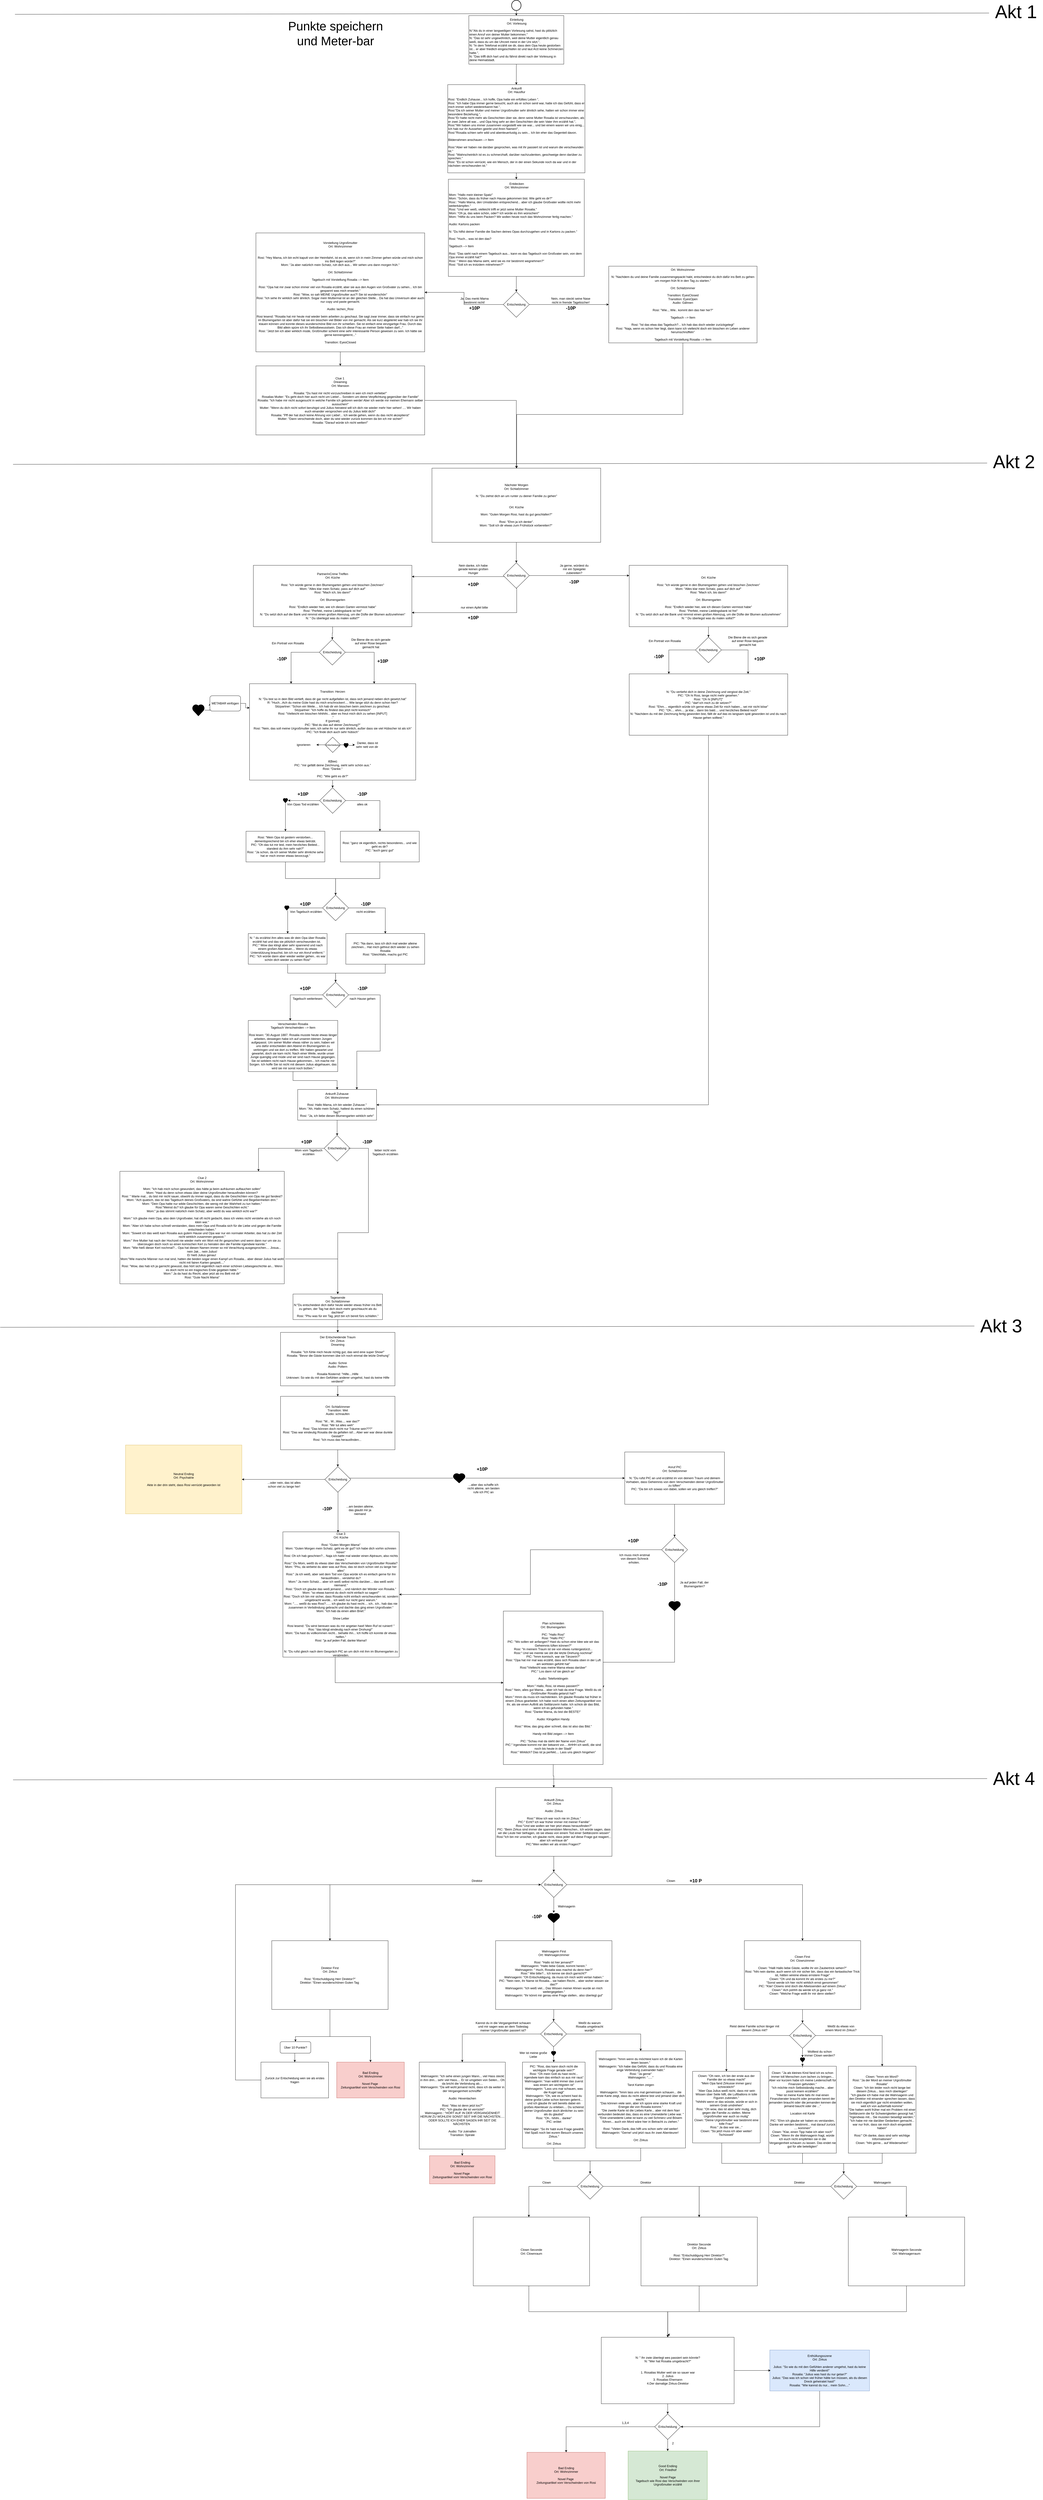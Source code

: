 <mxfile version="21.6.1" type="device">
  <diagram name="Seite-1" id="UkwXG7Ko2avV4vK8nV22">
    <mxGraphModel dx="3020" dy="652" grid="1" gridSize="10" guides="1" tooltips="1" connect="1" arrows="1" fold="1" page="1" pageScale="1" pageWidth="827" pageHeight="1169" math="0" shadow="0">
      <root>
        <mxCell id="0" />
        <mxCell id="1" parent="0" />
        <mxCell id="tl9KZuzmo9LQeoau1raO-4" style="edgeStyle=orthogonalEdgeStyle;rounded=0;orthogonalLoop=1;jettySize=auto;html=1;" parent="1" source="tl9KZuzmo9LQeoau1raO-1" target="tl9KZuzmo9LQeoau1raO-3" edge="1">
          <mxGeometry relative="1" as="geometry" />
        </mxCell>
        <mxCell id="tl9KZuzmo9LQeoau1raO-1" value="" style="strokeWidth=2;html=1;shape=mxgraph.flowchart.start_2;whiteSpace=wrap;" parent="1" vertex="1">
          <mxGeometry x="400" y="10" width="37" height="40" as="geometry" />
        </mxCell>
        <mxCell id="tl9KZuzmo9LQeoau1raO-7" style="edgeStyle=orthogonalEdgeStyle;rounded=0;orthogonalLoop=1;jettySize=auto;html=1;entryX=0.5;entryY=0;entryDx=0;entryDy=0;" parent="1" source="tl9KZuzmo9LQeoau1raO-3" target="tl9KZuzmo9LQeoau1raO-5" edge="1">
          <mxGeometry relative="1" as="geometry" />
        </mxCell>
        <mxCell id="tl9KZuzmo9LQeoau1raO-3" value="&lt;div style=&quot;text-align: center;&quot;&gt;&lt;span style=&quot;background-color: initial;&quot;&gt;Einleitung&lt;/span&gt;&lt;/div&gt;&lt;div style=&quot;text-align: center;&quot;&gt;&lt;span style=&quot;background-color: initial;&quot;&gt;Ort: Vorlesung&lt;/span&gt;&lt;/div&gt;&lt;div style=&quot;&quot;&gt;&lt;br&gt;&lt;/div&gt;&lt;div style=&quot;&quot;&gt;&lt;span style=&quot;background-color: initial;&quot;&gt;N:&quot;Als du in einer langweiligen Vorlesung sahst, hast du plötzlich einen Anruf von deiner Mutter bekommen.&quot;&lt;/span&gt;&lt;/div&gt;&lt;div style=&quot;&quot;&gt;&lt;span style=&quot;background-color: initial;&quot;&gt;N: &quot;&lt;/span&gt;&lt;span style=&quot;background-color: initial;&quot;&gt;Das ist sehr ungewöhnlich, weil deine Mutter eigentlich genau weiß, dass du um die Uhrzeit meist in der Uni sitzt.&quot;,&lt;/span&gt;&lt;/div&gt;&lt;div style=&quot;&quot;&gt;N: &quot;In dem Telefonat erzählt sie dir, dass dein Opa heute gestorben ist... er aber friedlich eingeschlafen ist und laut Arzt keine Schmerzen hatte.&quot;,&lt;/div&gt;&lt;span style=&quot;background-color: initial;&quot;&gt;&lt;div style=&quot;&quot;&gt;&lt;span style=&quot;background-color: initial;&quot;&gt;N: &quot;Das trifft dich hart und du fährst direkt nach der Vorlesung in deine Heimatstadt.&lt;/span&gt;&lt;/div&gt;&lt;/span&gt;" style="rounded=0;whiteSpace=wrap;html=1;align=left;" parent="1" vertex="1">
          <mxGeometry x="232.75" y="70" width="371.5" height="190" as="geometry" />
        </mxCell>
        <mxCell id="tl9KZuzmo9LQeoau1raO-8" style="edgeStyle=orthogonalEdgeStyle;rounded=0;orthogonalLoop=1;jettySize=auto;html=1;entryX=0.5;entryY=0;entryDx=0;entryDy=0;" parent="1" source="tl9KZuzmo9LQeoau1raO-5" target="tl9KZuzmo9LQeoau1raO-6" edge="1">
          <mxGeometry relative="1" as="geometry" />
        </mxCell>
        <mxCell id="tl9KZuzmo9LQeoau1raO-5" value="&lt;div style=&quot;text-align: center;&quot;&gt;Ankunft&lt;/div&gt;&lt;div style=&quot;text-align: center;&quot;&gt;Ort: Hausflur&lt;/div&gt;&lt;div style=&quot;text-align: center;&quot;&gt;&lt;br&gt;&lt;/div&gt;&lt;div style=&quot;&quot;&gt;&lt;span style=&quot;background-color: initial;&quot;&gt;Rosi: &quot;Endlich Zuhause... Ich hoffe, Opa hatte ein erfülltes Leben &quot;,&lt;/span&gt;&lt;br&gt;&lt;/div&gt;&lt;div style=&quot;&quot;&gt;&lt;div&gt;Rosi:&amp;nbsp;&lt;span style=&quot;background-color: initial;&quot;&gt;&quot;Ich habe Opa immer gerne besucht, auch als er schon senil war, hatte ich das Gefühl, dass er mich immer sofort wiedererkannt hat.&quot;,&lt;/span&gt;&lt;/div&gt;&lt;div&gt;Rosi:&lt;span style=&quot;background-color: initial;&quot;&gt;&quot;Da ich seiner Mutter und meiner Urgroßmutter sehr ähnlich sehe, hatten wir schon immer eine besondere Beziehung.&quot;,&lt;br&gt;&lt;/span&gt;&lt;span style=&quot;background-color: initial;&quot;&gt;Rosi:&quot;Er hatte nicht mehr als Geschichten über sie, denn seine Mutter Rosalia ist verschwunden, als er zwei Jahre alt war... und Opa hing sehr an den Geschichten die sein Vater ihm erzählt hat.&quot;,&lt;/span&gt;&lt;/div&gt;&lt;div&gt;Rosi:&lt;span style=&quot;background-color: initial;&quot;&gt;&quot;Wir haben uns immer zusammen vorgestellt wie sie war... und bei einem waren wir uns einig... Ich hab nur ihr Aussehen geerbt und ihren Namen!&quot;,&lt;/span&gt;&lt;/div&gt;&lt;div&gt;Rosi:&lt;span style=&quot;background-color: initial;&quot;&gt;&quot;Rosalia schien sehr wild und abenteuerlustig zu sein... Ich bin eher das Gegenteil davon.&lt;/span&gt;&lt;/div&gt;&lt;div&gt;&lt;span style=&quot;background-color: initial;&quot;&gt;&lt;br&gt;&lt;/span&gt;&lt;/div&gt;&lt;div&gt;Bilderrahmen anschauen --&amp;gt; Item&lt;/div&gt;&lt;div&gt;&lt;br&gt;&lt;/div&gt;&lt;div&gt;Rosi:&quot;Aber wir haben nie darüber gesprochen, was mit ihr passiert ist und warum die verschwunden ist.&quot;&lt;/div&gt;&lt;div&gt;Rosi: &quot;Wahrscheinlich ist es zu schmerzhaft, darüber nachzudenken, geschweige denn darüber zu sprechen.&quot;&lt;/div&gt;&lt;div&gt;Rosi: &quot;Es ist schon verrückt, wie ein Mensch, der in der einen Sekunde noch da war und in der nächsten verschwunden ist.&quot;&lt;/div&gt;&lt;div&gt;&lt;span style=&quot;background-color: initial;&quot;&gt;&lt;br&gt;&lt;/span&gt;&lt;/div&gt;&lt;/div&gt;" style="rounded=0;whiteSpace=wrap;html=1;align=left;" parent="1" vertex="1">
          <mxGeometry x="150.23" y="340" width="536.55" height="345" as="geometry" />
        </mxCell>
        <mxCell id="tl9KZuzmo9LQeoau1raO-12" style="edgeStyle=orthogonalEdgeStyle;rounded=0;orthogonalLoop=1;jettySize=auto;html=1;entryX=0.5;entryY=0;entryDx=0;entryDy=0;" parent="1" source="tl9KZuzmo9LQeoau1raO-6" target="tl9KZuzmo9LQeoau1raO-11" edge="1">
          <mxGeometry relative="1" as="geometry" />
        </mxCell>
        <mxCell id="tl9KZuzmo9LQeoau1raO-6" value="&lt;div style=&quot;text-align: center;&quot;&gt;Entdecken&lt;/div&gt;&lt;div style=&quot;text-align: center;&quot;&gt;Ort: Wohnzimmer&lt;/div&gt;&lt;div style=&quot;text-align: center;&quot;&gt;&lt;br&gt;&lt;/div&gt;&lt;div style=&quot;&quot;&gt;&lt;span style=&quot;background-color: initial;&quot;&gt;Mom:&amp;nbsp;&lt;/span&gt;&quot;Hallo mein kleiner Spatz&quot;&lt;/div&gt;&lt;div style=&quot;&quot;&gt;&lt;div&gt;&lt;span style=&quot;background-color: initial;&quot;&gt;Mom:&amp;nbsp;&quot;Schön, dass du früher nach Hause gekommen bist. Wie geht es dir?&quot;&lt;/span&gt;&lt;br&gt;&lt;/div&gt;&lt;div&gt;Rosi:: &quot;Hallo Mama, den Umständen entsprechend... aber ich glaube Großvater wollte nicht mehr weiterkämpfen.&quot;&lt;/div&gt;&lt;div&gt;Rosi: &quot;Und wer weiß, vielleicht trifft er jetzt seine Mutter Rosalia.&quot;&lt;/div&gt;&lt;div&gt;Mom: &quot;Oh ja, das wäre schön, oder? Ich würde es ihm wünschen!&quot;&lt;/div&gt;&lt;div&gt;Mom:&amp;nbsp;&quot;Hilfst du uns beim Packen? Wir wollen heute noch das Wohnzimmer fertig machen.&quot;&lt;/div&gt;&lt;div&gt;&lt;br&gt;&lt;/div&gt;&lt;div&gt;Audio: Kartons packen&lt;/div&gt;&lt;div&gt;&lt;br&gt;&lt;/div&gt;&lt;div&gt;N:&amp;nbsp;&quot;Du hilfst deiner Familie die Sachen deines Opas durchzugehen und in Kartons zu packen.&quot;&lt;/div&gt;&lt;div&gt;&lt;br&gt;&lt;/div&gt;&lt;div&gt;Rosi: &quot;Huch... was ist den das?&lt;/div&gt;&lt;div&gt;&lt;br&gt;&lt;/div&gt;&lt;div&gt;Tagebuch --&amp;gt; Item&lt;/div&gt;&lt;div&gt;&lt;br&gt;&lt;/div&gt;&lt;div&gt;Rosi: &quot;Das sieht nach einem Tagebuch aus... kann es das Tagebuch von Großvater sein, von dem Opa immer erzählt hat?&quot;&lt;/div&gt;&lt;div&gt;Rosi: &quot;&amp;nbsp;Wenn das Mama sieht, wird sie es mir bestimmt wegnehmen&lt;span style=&quot;background-color: initial;&quot;&gt;?&quot;&lt;/span&gt;&lt;br&gt;&lt;/div&gt;&lt;div&gt;Rosi: &quot;Soll ich es trotzdem mitnehmen?&quot;&lt;/div&gt;&lt;div&gt;&lt;br&gt;&lt;/div&gt;&lt;div&gt;&lt;br&gt;&lt;/div&gt;&lt;/div&gt;" style="rounded=0;whiteSpace=wrap;html=1;align=left;" parent="1" vertex="1">
          <mxGeometry x="152.73" y="710" width="531.55" height="380" as="geometry" />
        </mxCell>
        <mxCell id="tl9KZuzmo9LQeoau1raO-21" style="edgeStyle=orthogonalEdgeStyle;rounded=0;orthogonalLoop=1;jettySize=auto;html=1;entryX=0.5;entryY=0;entryDx=0;entryDy=0;" parent="1" source="tl9KZuzmo9LQeoau1raO-9" target="tl9KZuzmo9LQeoau1raO-19" edge="1">
          <mxGeometry relative="1" as="geometry" />
        </mxCell>
        <mxCell id="tl9KZuzmo9LQeoau1raO-9" value="Vorstellung Urgroßmutter&lt;br&gt;Ort: Wohnzimmer&lt;br&gt;&lt;br&gt;&lt;br&gt;Rosi:&amp;nbsp;&quot;Hey Mama, ich bin echt kaputt von der Heimfahrt, ist es ok, wenn ich in mein Zimmer gehen würde und mich schon ins Bett legen würde?&quot;&lt;br&gt;Mom: &quot;Ja aber natürlich mein Schatz, ruh dich aus... Wir sehen uns dann morgen früh.&quot;&lt;br&gt;&lt;br&gt;Ort: Schlafzimmer&lt;br&gt;&lt;br&gt;Tagebuch mit Vorstellung Rosalia --&amp;gt; Item&lt;br&gt;&lt;br&gt;Rosi: &quot;Opa hat mir zwar schon immer viel von Rosalia erzählt, aber sie aus den Augen von Großvater zu sehen... Ich bin gespannt was mich erwartet.&quot;&lt;br&gt;Rosi: &quot;Wow, so sah MEINE Urgroßmutter aus?! Sie ist wunderschön&quot;&lt;br&gt;Rosi: &quot;Ich sehe ihr wirklich sehr ähnlich. Sogar mein Muttermal ist an der gleichen Stelle... Da hat das Universum aber auch nur copy und paste gemacht.&lt;br&gt;&lt;br&gt;Audio: lachen_Rosi&lt;br&gt;&lt;br&gt;Rosi lesend: &quot;Rosalia hat mir heute mal wieder beim arbeiten zu geschaut. Sie sagt zwar immer, dass sie einfach nur gerne im Blumengarten ist aber dafür hat sie ein bisschen viel Bilder von mir gemacht. Als sie kurz abgelenkt war hab ich sie ihr klauen können und konnte dieses wunderschöne Bild ovn ihr schießen. Sie ist einfach eine einzigartige Frau. Durch das Bild allein spüre ich ihr Selbstbewusstsein. Das ich diese Frau an meiner Seite haben darf...&quot;&lt;br&gt;Rosi: &quot;Jetzt bin ich aber wirklich müde, Großmutter scheint eine sehr interessante Person gewesen zu sein. Ich hätte sie gerne kennengelernt...&lt;span style=&quot;background-color: initial;&quot;&gt;&quot;&lt;br&gt;&lt;/span&gt;&lt;br&gt;Transition: EyesClosed" style="rounded=0;whiteSpace=wrap;html=1;" parent="1" vertex="1">
          <mxGeometry x="-600" y="920" width="660" height="465" as="geometry" />
        </mxCell>
        <mxCell id="tl9KZuzmo9LQeoau1raO-23" style="edgeStyle=orthogonalEdgeStyle;rounded=0;orthogonalLoop=1;jettySize=auto;html=1;" parent="1" source="tl9KZuzmo9LQeoau1raO-10" target="tl9KZuzmo9LQeoau1raO-20" edge="1">
          <mxGeometry relative="1" as="geometry">
            <Array as="points">
              <mxPoint x="1070" y="1630" />
              <mxPoint x="420" y="1630" />
            </Array>
          </mxGeometry>
        </mxCell>
        <mxCell id="tl9KZuzmo9LQeoau1raO-10" value="Ort: Wohnzimmer&lt;br&gt;&lt;br&gt;N:&amp;nbsp;&quot;Nachdem du und deine Familie zusammengepackt habt, entscheidest du dich dafür ins Bett zu gehen um morgen früh fit in den Tag zu starten.&quot;&lt;br&gt;&lt;br&gt;Ort: Schlafzimmer&lt;br&gt;&lt;br&gt;Transition: EyesClosed&lt;br&gt;Transition: EyesOpen&lt;br&gt;Audio: Gähnen&lt;br&gt;&lt;br&gt;Rosi: &quot;Wie.., Wie.. kommt den das hier her?&quot;&lt;br&gt;&lt;br&gt;Tagebuch --&amp;gt; Item&lt;br&gt;&lt;br&gt;Rosi: &quot;Ist das etwa das Tagebuch?... Ich hab das doch wieder zurückgelegt&quot;&lt;br&gt;Rosi: &quot;Naja, wenn es schon hier liegt, dann kann ich vielleicht doch ein bisschen im Leben anderer herumschnüffeln&quot;&lt;br&gt;&lt;br&gt;Tagebuch mit Vorstellung Rosalia --&amp;gt; Item" style="rounded=0;whiteSpace=wrap;html=1;" parent="1" vertex="1">
          <mxGeometry x="780" y="1050" width="580" height="300" as="geometry" />
        </mxCell>
        <mxCell id="tl9KZuzmo9LQeoau1raO-13" style="edgeStyle=orthogonalEdgeStyle;rounded=0;orthogonalLoop=1;jettySize=auto;html=1;" parent="1" source="tl9KZuzmo9LQeoau1raO-11" target="tl9KZuzmo9LQeoau1raO-10" edge="1">
          <mxGeometry relative="1" as="geometry" />
        </mxCell>
        <mxCell id="tl9KZuzmo9LQeoau1raO-14" style="edgeStyle=orthogonalEdgeStyle;rounded=0;orthogonalLoop=1;jettySize=auto;html=1;entryX=1;entryY=0.5;entryDx=0;entryDy=0;" parent="1" source="tl9KZuzmo9LQeoau1raO-11" target="tl9KZuzmo9LQeoau1raO-9" edge="1">
          <mxGeometry relative="1" as="geometry" />
        </mxCell>
        <mxCell id="tl9KZuzmo9LQeoau1raO-11" value="Entscheidung" style="rhombus;whiteSpace=wrap;html=1;" parent="1" vertex="1">
          <mxGeometry x="367.75" y="1150" width="101.49" height="100" as="geometry" />
        </mxCell>
        <mxCell id="tl9KZuzmo9LQeoau1raO-15" value="Ja, Das merkt Mama bestimmt nicht!" style="text;html=1;strokeColor=none;fillColor=none;align=center;verticalAlign=middle;whiteSpace=wrap;rounded=0;" parent="1" vertex="1">
          <mxGeometry x="190" y="1169" width="130" height="30" as="geometry" />
        </mxCell>
        <mxCell id="tl9KZuzmo9LQeoau1raO-16" value="Nein, man steckt seine Nase nicht in fremde Tagebücher!" style="text;html=1;strokeColor=none;fillColor=none;align=center;verticalAlign=middle;whiteSpace=wrap;rounded=0;" parent="1" vertex="1">
          <mxGeometry x="550" y="1169" width="163.22" height="30" as="geometry" />
        </mxCell>
        <mxCell id="tl9KZuzmo9LQeoau1raO-17" value="&lt;font style=&quot;font-size: 18px;&quot;&gt;&lt;b&gt;+10P&lt;/b&gt;&lt;/font&gt;" style="text;html=1;strokeColor=none;fillColor=none;align=center;verticalAlign=middle;whiteSpace=wrap;rounded=0;" parent="1" vertex="1">
          <mxGeometry x="225" y="1199" width="60" height="30" as="geometry" />
        </mxCell>
        <mxCell id="tl9KZuzmo9LQeoau1raO-18" value="&lt;span style=&quot;font-size: 18px;&quot;&gt;&lt;b&gt;-10P&lt;/b&gt;&lt;/span&gt;" style="text;html=1;strokeColor=none;fillColor=none;align=center;verticalAlign=middle;whiteSpace=wrap;rounded=0;" parent="1" vertex="1">
          <mxGeometry x="601.61" y="1199" width="60" height="30" as="geometry" />
        </mxCell>
        <mxCell id="tl9KZuzmo9LQeoau1raO-22" style="edgeStyle=orthogonalEdgeStyle;rounded=0;orthogonalLoop=1;jettySize=auto;html=1;" parent="1" source="tl9KZuzmo9LQeoau1raO-19" target="tl9KZuzmo9LQeoau1raO-20" edge="1">
          <mxGeometry relative="1" as="geometry" />
        </mxCell>
        <mxCell id="tl9KZuzmo9LQeoau1raO-19" value="Clue 1&amp;nbsp;&lt;br&gt;Dreaming&lt;br&gt;Ort: Mansion&lt;br&gt;&lt;br&gt;Rosalia: &quot;Du hast mir nicht vorzuschreiben in wen ich mich verliebe!&quot;&lt;br&gt;Rosalias Mutter: &quot;Es geht doch hier auch nicht um Liebe!... Sondern um deine Verpflichtung gegenüber der Familie&quot;&lt;br&gt;Rosalia: &quot;Ich habe mir nicht ausgesucht in welche Familie ich geboren werde! Aber ich werde mir meinen Ehemann selber aussuchen!&quot;&lt;br&gt;Mutter: &quot;Wenn du dich nicht sofort beruhigst und Julius heiratest will ich dich nie wieder mehr hier sehen! .... Wir haben euch einander versprochen und du Julius leibt dich!&quot;&lt;br&gt;Rosalia: &quot;Pff der hat doch keine Ahnung von Liebe!... Ich werde gehen, wenn du das nicht akzeptierst&quot;&lt;br&gt;Mutter: &quot;Dann verschwinde doch, aber du wist wieder zurück kommen da bin ich mir sicher!&quot;&lt;br&gt;Rosalia: &quot;Darauf würde ich nicht wetten!&quot;&lt;br&gt;" style="rounded=0;whiteSpace=wrap;html=1;" parent="1" vertex="1">
          <mxGeometry x="-600" y="1440" width="660" height="270" as="geometry" />
        </mxCell>
        <mxCell id="tl9KZuzmo9LQeoau1raO-28" style="edgeStyle=orthogonalEdgeStyle;rounded=0;orthogonalLoop=1;jettySize=auto;html=1;entryX=0.5;entryY=0;entryDx=0;entryDy=0;" parent="1" source="tl9KZuzmo9LQeoau1raO-20" target="tl9KZuzmo9LQeoau1raO-24" edge="1">
          <mxGeometry relative="1" as="geometry" />
        </mxCell>
        <mxCell id="tl9KZuzmo9LQeoau1raO-20" value="Nächster Morgen&lt;br&gt;Ort: Schlafzimmer&lt;br&gt;&lt;br&gt;N: &quot;Du ziehst dich an um runter zu deiner Familie zu gehen&quot;&lt;br&gt;&lt;br&gt;&lt;br&gt;Ort: Küche&lt;br&gt;&lt;br&gt;Mom: &quot;Guten Morgen Rosi, hast du gut geschlafen?&quot;&lt;br&gt;&lt;br&gt;Rosi: &quot;Ehm ja ich denke&quot;.&lt;br&gt;Mom: &quot;Soll ich dir etwas zum Frühstück vorbereiten?&quot;&amp;nbsp;" style="rounded=0;whiteSpace=wrap;html=1;" parent="1" vertex="1">
          <mxGeometry x="88.51" y="1840" width="660" height="290" as="geometry" />
        </mxCell>
        <mxCell id="tl9KZuzmo9LQeoau1raO-35" style="edgeStyle=orthogonalEdgeStyle;rounded=0;orthogonalLoop=1;jettySize=auto;html=1;" parent="1" source="tl9KZuzmo9LQeoau1raO-24" target="tl9KZuzmo9LQeoau1raO-33" edge="1">
          <mxGeometry relative="1" as="geometry">
            <Array as="points">
              <mxPoint x="420" y="2405" />
            </Array>
          </mxGeometry>
        </mxCell>
        <mxCell id="tl9KZuzmo9LQeoau1raO-36" style="edgeStyle=orthogonalEdgeStyle;rounded=0;orthogonalLoop=1;jettySize=auto;html=1;" parent="1" edge="1">
          <mxGeometry relative="1" as="geometry">
            <mxPoint x="377.75" y="2264.08" as="sourcePoint" />
            <mxPoint x="10" y="2264" as="targetPoint" />
            <Array as="points">
              <mxPoint x="20" y="2264.08" />
            </Array>
          </mxGeometry>
        </mxCell>
        <mxCell id="tl9KZuzmo9LQeoau1raO-39" style="edgeStyle=orthogonalEdgeStyle;rounded=0;orthogonalLoop=1;jettySize=auto;html=1;entryX=0;entryY=0.108;entryDx=0;entryDy=0;entryPerimeter=0;" parent="1" source="tl9KZuzmo9LQeoau1raO-24" edge="1">
          <mxGeometry relative="1" as="geometry">
            <mxPoint x="860" y="2259.96" as="targetPoint" />
          </mxGeometry>
        </mxCell>
        <mxCell id="tl9KZuzmo9LQeoau1raO-24" value="Entscheidung" style="rhombus;whiteSpace=wrap;html=1;" parent="1" vertex="1">
          <mxGeometry x="367.75" y="2210" width="101.49" height="100" as="geometry" />
        </mxCell>
        <mxCell id="tl9KZuzmo9LQeoau1raO-25" value="Nein danke, ich habe gerade keinen großen Hunger" style="text;html=1;strokeColor=none;fillColor=none;align=center;verticalAlign=middle;whiteSpace=wrap;rounded=0;" parent="1" vertex="1">
          <mxGeometry x="185" y="2220" width="130" height="30" as="geometry" />
        </mxCell>
        <mxCell id="tl9KZuzmo9LQeoau1raO-27" value="&lt;span style=&quot;font-size: 18px;&quot;&gt;&lt;b&gt;-10P&lt;/b&gt;&lt;/span&gt;" style="text;html=1;strokeColor=none;fillColor=none;align=center;verticalAlign=middle;whiteSpace=wrap;rounded=0;" parent="1" vertex="1">
          <mxGeometry x="615" y="2270" width="60" height="30" as="geometry" />
        </mxCell>
        <mxCell id="tl9KZuzmo9LQeoau1raO-29" value="nur einen Apfel bitte" style="text;html=1;strokeColor=none;fillColor=none;align=center;verticalAlign=middle;whiteSpace=wrap;rounded=0;" parent="1" vertex="1">
          <mxGeometry x="173.39" y="2370" width="163.22" height="30" as="geometry" />
        </mxCell>
        <mxCell id="tl9KZuzmo9LQeoau1raO-30" value="&lt;font style=&quot;font-size: 18px;&quot;&gt;&lt;b&gt;+10P&lt;/b&gt;&lt;/font&gt;" style="text;html=1;strokeColor=none;fillColor=none;align=center;verticalAlign=middle;whiteSpace=wrap;rounded=0;" parent="1" vertex="1">
          <mxGeometry x="220" y="2410" width="60" height="30" as="geometry" />
        </mxCell>
        <mxCell id="tl9KZuzmo9LQeoau1raO-31" value="Ja gerne, würdest du mir ein Spiegelei zubereiten?" style="text;html=1;strokeColor=none;fillColor=none;align=center;verticalAlign=middle;whiteSpace=wrap;rounded=0;" parent="1" vertex="1">
          <mxGeometry x="580" y="2220" width="130" height="30" as="geometry" />
        </mxCell>
        <mxCell id="tl9KZuzmo9LQeoau1raO-149" style="edgeStyle=orthogonalEdgeStyle;rounded=0;orthogonalLoop=1;jettySize=auto;html=1;entryX=0.5;entryY=0;entryDx=0;entryDy=0;" parent="1" source="tl9KZuzmo9LQeoau1raO-33" target="tl9KZuzmo9LQeoau1raO-41" edge="1">
          <mxGeometry relative="1" as="geometry" />
        </mxCell>
        <mxCell id="tl9KZuzmo9LQeoau1raO-33" value="PartnerInCrime Treffen&lt;br&gt;Ort: Küche&lt;br&gt;&lt;br&gt;Rosi: &quot;Ich würde gerne in den Blumengarten gehen und bisschen Zeichnen&quot;&lt;br&gt;Mom: &quot;Alles klar mein Schatz, pass auf dich auf&quot;&lt;br&gt;Rosi: &quot;Mach ich, bis dann!&quot;&lt;br&gt;&lt;br&gt;Ort: Blumengarten&lt;br&gt;&lt;br&gt;Rosi: &quot;Endlich wieder hier, wie ich diesen Garten vermisst habe&quot;&lt;br&gt;Rosi: &quot;Perfekt, meine Lieblingsbank ist frei&quot;&lt;br&gt;N: &quot;Du setzt dich auf die Bank und nimmst einen großen Atemzug, um die Düfte der Blumen aufzunehmen&quot;&lt;br&gt;N: &quot; Du überlegst was du malen sollst?&quot;" style="rounded=0;whiteSpace=wrap;html=1;" parent="1" vertex="1">
          <mxGeometry x="-610" y="2220" width="620" height="240" as="geometry" />
        </mxCell>
        <mxCell id="tl9KZuzmo9LQeoau1raO-150" style="edgeStyle=orthogonalEdgeStyle;rounded=0;orthogonalLoop=1;jettySize=auto;html=1;entryX=0.25;entryY=0;entryDx=0;entryDy=0;" parent="1" source="tl9KZuzmo9LQeoau1raO-41" target="tl9KZuzmo9LQeoau1raO-47" edge="1">
          <mxGeometry relative="1" as="geometry">
            <Array as="points">
              <mxPoint x="-462" y="2560" />
            </Array>
          </mxGeometry>
        </mxCell>
        <mxCell id="tl9KZuzmo9LQeoau1raO-151" style="edgeStyle=orthogonalEdgeStyle;rounded=0;orthogonalLoop=1;jettySize=auto;html=1;entryX=0.75;entryY=0;entryDx=0;entryDy=0;" parent="1" source="tl9KZuzmo9LQeoau1raO-41" target="tl9KZuzmo9LQeoau1raO-47" edge="1">
          <mxGeometry relative="1" as="geometry">
            <Array as="points">
              <mxPoint x="-137" y="2560" />
            </Array>
          </mxGeometry>
        </mxCell>
        <mxCell id="tl9KZuzmo9LQeoau1raO-41" value="Entscheidung" style="rhombus;whiteSpace=wrap;html=1;" parent="1" vertex="1">
          <mxGeometry x="-352.08" y="2510" width="101.49" height="100" as="geometry" />
        </mxCell>
        <mxCell id="tl9KZuzmo9LQeoau1raO-42" value="Ein Portrait von Rosalia" style="text;html=1;strokeColor=none;fillColor=none;align=center;verticalAlign=middle;whiteSpace=wrap;rounded=0;" parent="1" vertex="1">
          <mxGeometry x="-539.83" y="2510" width="130" height="30" as="geometry" />
        </mxCell>
        <mxCell id="tl9KZuzmo9LQeoau1raO-43" value="Die Biene die es sich gerade auf einer Rose bequem gemacht hat" style="text;html=1;strokeColor=none;fillColor=none;align=center;verticalAlign=middle;whiteSpace=wrap;rounded=0;" parent="1" vertex="1">
          <mxGeometry x="-231.67" y="2510" width="163.22" height="30" as="geometry" />
        </mxCell>
        <mxCell id="tl9KZuzmo9LQeoau1raO-44" value="&lt;font style=&quot;font-size: 18px;&quot;&gt;&lt;b&gt;+10P&lt;/b&gt;&lt;/font&gt;" style="text;html=1;strokeColor=none;fillColor=none;align=center;verticalAlign=middle;whiteSpace=wrap;rounded=0;" parent="1" vertex="1">
          <mxGeometry x="-133.77" y="2580" width="60" height="30" as="geometry" />
        </mxCell>
        <mxCell id="tl9KZuzmo9LQeoau1raO-45" value="&lt;span style=&quot;font-size: 18px;&quot;&gt;&lt;b&gt;-10P&lt;/b&gt;&lt;/span&gt;" style="text;html=1;strokeColor=none;fillColor=none;align=center;verticalAlign=middle;whiteSpace=wrap;rounded=0;" parent="1" vertex="1">
          <mxGeometry x="-528.22" y="2571" width="60" height="30" as="geometry" />
        </mxCell>
        <mxCell id="tl9KZuzmo9LQeoau1raO-82" style="edgeStyle=orthogonalEdgeStyle;rounded=0;orthogonalLoop=1;jettySize=auto;html=1;entryX=0.5;entryY=0;entryDx=0;entryDy=0;" parent="1" source="tl9KZuzmo9LQeoau1raO-47" target="tl9KZuzmo9LQeoau1raO-61" edge="1">
          <mxGeometry relative="1" as="geometry" />
        </mxCell>
        <mxCell id="tl9KZuzmo9LQeoau1raO-108" style="edgeStyle=orthogonalEdgeStyle;rounded=0;orthogonalLoop=1;jettySize=auto;html=1;entryX=0;entryY=0.5;entryDx=0;entryDy=0;" parent="1" source="tl9KZuzmo9LQeoau1raO-109" target="tl9KZuzmo9LQeoau1raO-50" edge="1">
          <mxGeometry relative="1" as="geometry" />
        </mxCell>
        <mxCell id="tl9KZuzmo9LQeoau1raO-47" value="&lt;br&gt;Transition: Herzen&lt;br&gt;&lt;br&gt;N: &quot;Du bist so in dein Bild vertieft, dass dir gar nicht aufgefallen ist, dass sich jemand neben dich gesetzt.hat&quot;&lt;br&gt;R: &quot;Huch...Ach du meine Güte hast du mich erschrocken!.... Wie lange sitzt du denn schon hier?&lt;br&gt;Sitzpartner: &quot;Schon ein Weile.... Ich hab dir ein bisschen beim zeichnen zu geschaut.&lt;br&gt;Sitzpartner: &quot;Ich hoffe du findest das jetzt nicht komisch&quot;&lt;br&gt;Rosi: &quot;Vielleicht ein bisschen hihihihi... aber es freut mich dich zu sehen&amp;nbsp;[INPUT]&lt;br&gt;.&quot;&lt;br&gt;If (portrait)&lt;br&gt;PIC: &quot;Bist du das auf deiner Zeichnung?&quot;&lt;br&gt;Rosi: &quot;Nein, das soll meine Urgroßmutter sein, ich sehe ihr nur sehr ähnlich, außer dass sie viel Hübscher ist als ich&quot;&lt;br&gt;PIC: &quot;Ich finde dich auch sehr hübsch&quot;&lt;br&gt;&lt;br&gt;&lt;br&gt;&lt;br&gt;&lt;br&gt;&lt;br&gt;&lt;br&gt;&amp;nbsp;&lt;br&gt;if(Bee)&lt;br&gt;PIC: &quot;mir gefällt deine Zeichnung, sieht sehr schön aus.&quot;&lt;br&gt;Rosi: &quot;Danke.&quot;&lt;br&gt;&lt;br&gt;PIC: &quot;Wie geht es dir?&quot;" style="rounded=0;whiteSpace=wrap;html=1;" parent="1" vertex="1">
          <mxGeometry x="-625" y="2683" width="650" height="377" as="geometry" />
        </mxCell>
        <mxCell id="tl9KZuzmo9LQeoau1raO-112" style="edgeStyle=orthogonalEdgeStyle;rounded=0;orthogonalLoop=1;jettySize=auto;html=1;entryX=0;entryY=0.25;entryDx=0;entryDy=0;" parent="1" source="tl9KZuzmo9LQeoau1raO-50" target="tl9KZuzmo9LQeoau1raO-47" edge="1">
          <mxGeometry relative="1" as="geometry" />
        </mxCell>
        <mxCell id="tl9KZuzmo9LQeoau1raO-50" value="METABAR einfügen" style="rounded=1;whiteSpace=wrap;html=1;" parent="1" vertex="1">
          <mxGeometry x="-780" y="2730" width="120" height="60" as="geometry" />
        </mxCell>
        <mxCell id="tl9KZuzmo9LQeoau1raO-55" style="edgeStyle=orthogonalEdgeStyle;rounded=0;orthogonalLoop=1;jettySize=auto;html=1;" parent="1" source="tl9KZuzmo9LQeoau1raO-54" target="tl9KZuzmo9LQeoau1raO-52" edge="1">
          <mxGeometry relative="1" as="geometry" />
        </mxCell>
        <mxCell id="tl9KZuzmo9LQeoau1raO-56" style="edgeStyle=orthogonalEdgeStyle;rounded=0;orthogonalLoop=1;jettySize=auto;html=1;" parent="1" source="tl9KZuzmo9LQeoau1raO-51" target="tl9KZuzmo9LQeoau1raO-53" edge="1">
          <mxGeometry relative="1" as="geometry" />
        </mxCell>
        <mxCell id="tl9KZuzmo9LQeoau1raO-51" value="&lt;font style=&quot;font-size: 9px;&quot;&gt;Entscheidung&lt;/font&gt;" style="rhombus;whiteSpace=wrap;html=1;" parent="1" vertex="1">
          <mxGeometry x="-330.04" y="2892" width="60.74" height="60" as="geometry" />
        </mxCell>
        <mxCell id="tl9KZuzmo9LQeoau1raO-52" value="Danke, dass ist sehr nett von dir&amp;nbsp;" style="text;html=1;strokeColor=none;fillColor=none;align=center;verticalAlign=middle;whiteSpace=wrap;rounded=0;" parent="1" vertex="1">
          <mxGeometry x="-213.06" y="2914.5" width="99.25" height="15" as="geometry" />
        </mxCell>
        <mxCell id="tl9KZuzmo9LQeoau1raO-53" value="ignorieren" style="text;html=1;strokeColor=none;fillColor=none;align=center;verticalAlign=middle;whiteSpace=wrap;rounded=0;" parent="1" vertex="1">
          <mxGeometry x="-462.67" y="2914.5" width="99.25" height="15" as="geometry" />
        </mxCell>
        <mxCell id="tl9KZuzmo9LQeoau1raO-77" style="edgeStyle=orthogonalEdgeStyle;rounded=0;orthogonalLoop=1;jettySize=auto;html=1;" parent="1" source="tl9KZuzmo9LQeoau1raO-66" target="tl9KZuzmo9LQeoau1raO-75" edge="1">
          <mxGeometry relative="1" as="geometry">
            <Array as="points">
              <mxPoint x="-485" y="3140" />
            </Array>
          </mxGeometry>
        </mxCell>
        <mxCell id="tl9KZuzmo9LQeoau1raO-78" style="edgeStyle=orthogonalEdgeStyle;rounded=0;orthogonalLoop=1;jettySize=auto;html=1;" parent="1" source="tl9KZuzmo9LQeoau1raO-61" target="tl9KZuzmo9LQeoau1raO-76" edge="1">
          <mxGeometry relative="1" as="geometry">
            <Array as="points">
              <mxPoint x="-115" y="3140" />
            </Array>
          </mxGeometry>
        </mxCell>
        <mxCell id="tl9KZuzmo9LQeoau1raO-61" value="Entscheidung" style="rhombus;whiteSpace=wrap;html=1;" parent="1" vertex="1">
          <mxGeometry x="-350.74" y="3090" width="101.49" height="100" as="geometry" />
        </mxCell>
        <mxCell id="tl9KZuzmo9LQeoau1raO-62" value="Von Opas Tod erzählen" style="text;html=1;strokeColor=none;fillColor=none;align=center;verticalAlign=middle;whiteSpace=wrap;rounded=0;" parent="1" vertex="1">
          <mxGeometry x="-480.74" y="3140" width="130" height="30" as="geometry" />
        </mxCell>
        <mxCell id="tl9KZuzmo9LQeoau1raO-64" value="&lt;font style=&quot;font-size: 18px;&quot;&gt;&lt;b&gt;+10P&lt;/b&gt;&lt;/font&gt;" style="text;html=1;strokeColor=none;fillColor=none;align=center;verticalAlign=middle;whiteSpace=wrap;rounded=0;" parent="1" vertex="1">
          <mxGeometry x="-445.74" y="3100" width="60" height="30" as="geometry" />
        </mxCell>
        <mxCell id="tl9KZuzmo9LQeoau1raO-65" value="alles ok" style="text;html=1;strokeColor=none;fillColor=none;align=center;verticalAlign=middle;whiteSpace=wrap;rounded=0;" parent="1" vertex="1">
          <mxGeometry x="-249.25" y="3140" width="130" height="30" as="geometry" />
        </mxCell>
        <mxCell id="tl9KZuzmo9LQeoau1raO-67" value="&lt;span style=&quot;font-size: 18px;&quot;&gt;&lt;b&gt;-10P&lt;/b&gt;&lt;/span&gt;" style="text;html=1;strokeColor=none;fillColor=none;align=center;verticalAlign=middle;whiteSpace=wrap;rounded=0;" parent="1" vertex="1">
          <mxGeometry x="-214.25" y="3100" width="60" height="30" as="geometry" />
        </mxCell>
        <mxCell id="tl9KZuzmo9LQeoau1raO-97" style="edgeStyle=orthogonalEdgeStyle;rounded=0;orthogonalLoop=1;jettySize=auto;html=1;entryX=0.5;entryY=0;entryDx=0;entryDy=0;" parent="1" source="tl9KZuzmo9LQeoau1raO-114" target="tl9KZuzmo9LQeoau1raO-81" edge="1">
          <mxGeometry relative="1" as="geometry">
            <Array as="points">
              <mxPoint x="-476" y="3560" />
            </Array>
          </mxGeometry>
        </mxCell>
        <mxCell id="tl9KZuzmo9LQeoau1raO-98" style="edgeStyle=orthogonalEdgeStyle;rounded=0;orthogonalLoop=1;jettySize=auto;html=1;" parent="1" source="tl9KZuzmo9LQeoau1raO-69" target="tl9KZuzmo9LQeoau1raO-83" edge="1">
          <mxGeometry relative="1" as="geometry">
            <Array as="points">
              <mxPoint x="-94" y="3560" />
            </Array>
          </mxGeometry>
        </mxCell>
        <mxCell id="tl9KZuzmo9LQeoau1raO-69" value="Entscheidung" style="rhombus;whiteSpace=wrap;html=1;" parent="1" vertex="1">
          <mxGeometry x="-339.13" y="3510" width="101.49" height="100" as="geometry" />
        </mxCell>
        <mxCell id="tl9KZuzmo9LQeoau1raO-70" value="Von Tagebuch erzählen" style="text;html=1;strokeColor=none;fillColor=none;align=center;verticalAlign=middle;whiteSpace=wrap;rounded=0;" parent="1" vertex="1">
          <mxGeometry x="-469.13" y="3560" width="130" height="30" as="geometry" />
        </mxCell>
        <mxCell id="tl9KZuzmo9LQeoau1raO-71" value="&lt;font style=&quot;font-size: 18px;&quot;&gt;&lt;b&gt;+10P&lt;/b&gt;&lt;/font&gt;" style="text;html=1;strokeColor=none;fillColor=none;align=center;verticalAlign=middle;whiteSpace=wrap;rounded=0;" parent="1" vertex="1">
          <mxGeometry x="-436.61" y="3530" width="60" height="30" as="geometry" />
        </mxCell>
        <mxCell id="tl9KZuzmo9LQeoau1raO-73" value="&lt;span style=&quot;font-size: 18px;&quot;&gt;&lt;b&gt;-10P&lt;/b&gt;&lt;/span&gt;" style="text;html=1;strokeColor=none;fillColor=none;align=center;verticalAlign=middle;whiteSpace=wrap;rounded=0;" parent="1" vertex="1">
          <mxGeometry x="-200" y="3530" width="60" height="30" as="geometry" />
        </mxCell>
        <mxCell id="tl9KZuzmo9LQeoau1raO-74" value="nicht erzählen" style="text;html=1;strokeColor=none;fillColor=none;align=center;verticalAlign=middle;whiteSpace=wrap;rounded=0;" parent="1" vertex="1">
          <mxGeometry x="-235" y="3560" width="130" height="30" as="geometry" />
        </mxCell>
        <mxCell id="tl9KZuzmo9LQeoau1raO-79" style="edgeStyle=orthogonalEdgeStyle;rounded=0;orthogonalLoop=1;jettySize=auto;html=1;" parent="1" source="tl9KZuzmo9LQeoau1raO-75" target="tl9KZuzmo9LQeoau1raO-69" edge="1">
          <mxGeometry relative="1" as="geometry" />
        </mxCell>
        <mxCell id="tl9KZuzmo9LQeoau1raO-75" value="Rosi: &quot;Mein Opa ist gestern verstorben... dementsprechend bin ich eher etwas betrübt.&lt;br&gt;PIC: &quot;Oh das tut mir leid, mein herzliches Beileid... standest du ihm sehr nah?&quot;&lt;br&gt;Rosi: &quot;Ja schon, da ich seiner Mutter sehr ähnliche sehe hat er mich immer etwas bevorzugt.&quot;" style="rounded=0;whiteSpace=wrap;html=1;" parent="1" vertex="1">
          <mxGeometry x="-638.76" y="3260" width="308.39" height="120" as="geometry" />
        </mxCell>
        <mxCell id="tl9KZuzmo9LQeoau1raO-80" style="edgeStyle=orthogonalEdgeStyle;rounded=0;orthogonalLoop=1;jettySize=auto;html=1;entryX=0.5;entryY=0;entryDx=0;entryDy=0;" parent="1" source="tl9KZuzmo9LQeoau1raO-76" target="tl9KZuzmo9LQeoau1raO-69" edge="1">
          <mxGeometry relative="1" as="geometry" />
        </mxCell>
        <mxCell id="tl9KZuzmo9LQeoau1raO-76" value="Rosi: &quot;ganz ok eigentlich, nichts besonderes... und wie geht es dir?&lt;br&gt;PIC: &quot;auch ganz gut&quot;" style="rounded=0;whiteSpace=wrap;html=1;" parent="1" vertex="1">
          <mxGeometry x="-269.63" y="3260" width="308.39" height="120" as="geometry" />
        </mxCell>
        <mxCell id="tl9KZuzmo9LQeoau1raO-95" style="edgeStyle=orthogonalEdgeStyle;rounded=0;orthogonalLoop=1;jettySize=auto;html=1;" parent="1" source="tl9KZuzmo9LQeoau1raO-81" target="tl9KZuzmo9LQeoau1raO-90" edge="1">
          <mxGeometry relative="1" as="geometry" />
        </mxCell>
        <mxCell id="tl9KZuzmo9LQeoau1raO-81" value="N: &quot; du erzählst ihm alles was dir dein Opa über Rosalia erzählt hat und das sie plötzlich verschwunden ist.&amp;nbsp;&amp;nbsp;&lt;br&gt;PIC:&quot; Wow das klingt aber sehr spannend und nach einem großen Abenteuer.... Wenn du etwas Unterstützung brauchst, bin ich nur ein Anruf entfernt.&quot;&lt;br&gt;PIC: &quot;Ich würde dann aber wieder weiter gehen.. es war schön dich wieder zu sehen Rosi&quot;" style="rounded=0;whiteSpace=wrap;html=1;" parent="1" vertex="1">
          <mxGeometry x="-630" y="3660" width="308.39" height="120" as="geometry" />
        </mxCell>
        <mxCell id="tl9KZuzmo9LQeoau1raO-96" style="edgeStyle=orthogonalEdgeStyle;rounded=0;orthogonalLoop=1;jettySize=auto;html=1;" parent="1" source="tl9KZuzmo9LQeoau1raO-83" target="tl9KZuzmo9LQeoau1raO-90" edge="1">
          <mxGeometry relative="1" as="geometry" />
        </mxCell>
        <mxCell id="tl9KZuzmo9LQeoau1raO-83" value="PIC: &quot;Na dann, lass ich dich mal wieder alleine zeichnen... Hat mich gefreut dich wieder zu sehen Rosalia&lt;br&gt;Rosi: &quot;Gleichfalls, machs gut PIC" style="rounded=0;whiteSpace=wrap;html=1;" parent="1" vertex="1">
          <mxGeometry x="-248.39" y="3660" width="308.39" height="120" as="geometry" />
        </mxCell>
        <mxCell id="tl9KZuzmo9LQeoau1raO-101" style="edgeStyle=orthogonalEdgeStyle;rounded=0;orthogonalLoop=1;jettySize=auto;html=1;entryX=0.75;entryY=0;entryDx=0;entryDy=0;" parent="1" source="tl9KZuzmo9LQeoau1raO-90" target="tl9KZuzmo9LQeoau1raO-100" edge="1">
          <mxGeometry relative="1" as="geometry">
            <Array as="points">
              <mxPoint x="-114" y="3900" />
              <mxPoint x="-114" y="4120" />
              <mxPoint x="-205" y="4120" />
            </Array>
          </mxGeometry>
        </mxCell>
        <mxCell id="tl9KZuzmo9LQeoau1raO-102" style="edgeStyle=orthogonalEdgeStyle;rounded=0;orthogonalLoop=1;jettySize=auto;html=1;entryX=0.469;entryY=0.001;entryDx=0;entryDy=0;entryPerimeter=0;" parent="1" source="tl9KZuzmo9LQeoau1raO-90" target="tl9KZuzmo9LQeoau1raO-99" edge="1">
          <mxGeometry relative="1" as="geometry">
            <Array as="points">
              <mxPoint x="-465" y="3900" />
            </Array>
          </mxGeometry>
        </mxCell>
        <mxCell id="tl9KZuzmo9LQeoau1raO-90" value="Entscheidung" style="rhombus;whiteSpace=wrap;html=1;" parent="1" vertex="1">
          <mxGeometry x="-339.13" y="3850" width="101.49" height="100" as="geometry" />
        </mxCell>
        <mxCell id="tl9KZuzmo9LQeoau1raO-91" value="Tagebuch weiterlesen" style="text;html=1;strokeColor=none;fillColor=none;align=center;verticalAlign=middle;whiteSpace=wrap;rounded=0;" parent="1" vertex="1">
          <mxGeometry x="-463" y="3900" width="130" height="30" as="geometry" />
        </mxCell>
        <mxCell id="tl9KZuzmo9LQeoau1raO-92" value="&lt;font style=&quot;font-size: 18px;&quot;&gt;&lt;b&gt;+10P&lt;/b&gt;&lt;/font&gt;" style="text;html=1;strokeColor=none;fillColor=none;align=center;verticalAlign=middle;whiteSpace=wrap;rounded=0;" parent="1" vertex="1">
          <mxGeometry x="-436.61" y="3860" width="60" height="30" as="geometry" />
        </mxCell>
        <mxCell id="tl9KZuzmo9LQeoau1raO-93" value="&lt;span style=&quot;font-size: 18px;&quot;&gt;&lt;b&gt;-10P&lt;/b&gt;&lt;/span&gt;" style="text;html=1;strokeColor=none;fillColor=none;align=center;verticalAlign=middle;whiteSpace=wrap;rounded=0;" parent="1" vertex="1">
          <mxGeometry x="-213.39" y="3860" width="60" height="30" as="geometry" />
        </mxCell>
        <mxCell id="tl9KZuzmo9LQeoau1raO-94" value="nach Hause gehen" style="text;html=1;strokeColor=none;fillColor=none;align=center;verticalAlign=middle;whiteSpace=wrap;rounded=0;" parent="1" vertex="1">
          <mxGeometry x="-248.39" y="3900" width="130" height="30" as="geometry" />
        </mxCell>
        <mxCell id="tl9KZuzmo9LQeoau1raO-103" style="edgeStyle=orthogonalEdgeStyle;rounded=0;orthogonalLoop=1;jettySize=auto;html=1;entryX=0.5;entryY=0;entryDx=0;entryDy=0;" parent="1" source="tl9KZuzmo9LQeoau1raO-99" target="tl9KZuzmo9LQeoau1raO-100" edge="1">
          <mxGeometry relative="1" as="geometry" />
        </mxCell>
        <mxCell id="tl9KZuzmo9LQeoau1raO-99" value="Verschwinden Rosalia&lt;br&gt;Tagebuch Verschwinden --&amp;gt; Item&lt;br&gt;&lt;br&gt;Rosi lesen: &quot;30.August 1887. Rosalia musste heute etwas länger arbeiten, deswegen habe ich auf unseren kleinen Jungen aufgepasst. Um seiner Mutter etwas näher zu sein, haben wir uns dafür entschieden den Abend im Blumengarten zu verbringen und sie dort zu treffen. Wir haben gewartet und gewartet, doch sie kam nicht. Nach einer Weile, wurde unser Junge quenglig und müde und wir sind nach Hause gegangen. Sie ist seitdem nicht nach Hause gekommen... Ich mache mir Sorgen. Ich hoffe Sie ist nicht mit diesem Julius abgehauen, das wird sie mir sonst noch büßen.&quot;" style="rounded=0;whiteSpace=wrap;html=1;" parent="1" vertex="1">
          <mxGeometry x="-630" y="4000" width="350" height="200" as="geometry" />
        </mxCell>
        <mxCell id="tl9KZuzmo9LQeoau1raO-123" style="edgeStyle=orthogonalEdgeStyle;rounded=0;orthogonalLoop=1;jettySize=auto;html=1;entryX=0.5;entryY=0;entryDx=0;entryDy=0;" parent="1" source="tl9KZuzmo9LQeoau1raO-100" target="tl9KZuzmo9LQeoau1raO-118" edge="1">
          <mxGeometry relative="1" as="geometry" />
        </mxCell>
        <mxCell id="tl9KZuzmo9LQeoau1raO-100" value="Ankunft Zuhause&lt;br&gt;Ort: Wohnzimmer&lt;br&gt;&lt;br&gt;Rosi: Hallo Mama, ich bin wieder Zuhause.&quot;&lt;br&gt;Mom: &quot;Ah, Hallo mein Schatz, hattest du einen schönen Tag?&quot;&lt;br&gt;Rosi: &quot;Ja, ich liebe diesen Blumengarten wirklich sehr&quot;" style="rounded=0;whiteSpace=wrap;html=1;" parent="1" vertex="1">
          <mxGeometry x="-436.61" y="4270" width="308.39" height="120" as="geometry" />
        </mxCell>
        <mxCell id="tl9KZuzmo9LQeoau1raO-104" value="" style="edgeStyle=orthogonalEdgeStyle;rounded=0;orthogonalLoop=1;jettySize=auto;html=1;" parent="1" source="tl9KZuzmo9LQeoau1raO-61" target="tl9KZuzmo9LQeoau1raO-66" edge="1">
          <mxGeometry relative="1" as="geometry">
            <mxPoint x="-351" y="3140" as="sourcePoint" />
            <mxPoint x="-485" y="3260" as="targetPoint" />
            <Array as="points" />
          </mxGeometry>
        </mxCell>
        <mxCell id="tl9KZuzmo9LQeoau1raO-66" value="" style="shape=mxgraph.signs.healthcare.heart_1;html=1;pointerEvents=1;fillColor=#000000;strokeColor=none;verticalLabelPosition=bottom;verticalAlign=top;align=center;" parent="1" vertex="1">
          <mxGeometry x="-494.57" y="3130" width="20" height="20" as="geometry" />
        </mxCell>
        <mxCell id="tl9KZuzmo9LQeoau1raO-107" value="" style="edgeStyle=orthogonalEdgeStyle;rounded=0;orthogonalLoop=1;jettySize=auto;html=1;" parent="1" source="tl9KZuzmo9LQeoau1raO-51" target="tl9KZuzmo9LQeoau1raO-54" edge="1">
          <mxGeometry relative="1" as="geometry">
            <mxPoint x="-270" y="2892" as="sourcePoint" />
            <mxPoint x="-213" y="2892" as="targetPoint" />
          </mxGeometry>
        </mxCell>
        <mxCell id="tl9KZuzmo9LQeoau1raO-54" value="" style="shape=mxgraph.signs.healthcare.heart_1;html=1;pointerEvents=1;fillColor=#000000;strokeColor=none;verticalLabelPosition=bottom;verticalAlign=top;align=center;" parent="1" vertex="1">
          <mxGeometry x="-257.31" y="2914.5" width="20" height="20" as="geometry" />
        </mxCell>
        <mxCell id="tl9KZuzmo9LQeoau1raO-109" value="" style="shape=mxgraph.signs.healthcare.heart_1;html=1;pointerEvents=1;fillColor=#000000;strokeColor=none;verticalLabelPosition=bottom;verticalAlign=top;align=center;" parent="1" vertex="1">
          <mxGeometry x="-850" y="2763" width="50" height="47" as="geometry" />
        </mxCell>
        <mxCell id="tl9KZuzmo9LQeoau1raO-115" value="" style="edgeStyle=orthogonalEdgeStyle;rounded=0;orthogonalLoop=1;jettySize=auto;html=1;entryX=0.5;entryY=0;entryDx=0;entryDy=0;" parent="1" source="tl9KZuzmo9LQeoau1raO-69" target="tl9KZuzmo9LQeoau1raO-114" edge="1">
          <mxGeometry relative="1" as="geometry">
            <mxPoint x="-339" y="3560" as="sourcePoint" />
            <mxPoint x="-476" y="3660" as="targetPoint" />
            <Array as="points">
              <mxPoint x="-479" y="3560" />
            </Array>
          </mxGeometry>
        </mxCell>
        <mxCell id="tl9KZuzmo9LQeoau1raO-114" value="" style="shape=mxgraph.signs.healthcare.heart_1;html=1;pointerEvents=1;fillColor=#000000;strokeColor=none;verticalLabelPosition=bottom;verticalAlign=top;align=center;" parent="1" vertex="1">
          <mxGeometry x="-489.13" y="3550" width="20" height="20" as="geometry" />
        </mxCell>
        <mxCell id="tl9KZuzmo9LQeoau1raO-117" style="edgeStyle=orthogonalEdgeStyle;rounded=0;orthogonalLoop=1;jettySize=auto;html=1;" parent="1" source="tl9KZuzmo9LQeoau1raO-118" target="m0jVCM9L-4Xvr7T7UgM1-1" edge="1">
          <mxGeometry relative="1" as="geometry">
            <mxPoint x="-750" y="4610" as="targetPoint" />
            <Array as="points">
              <mxPoint x="-590" y="4500" />
            </Array>
          </mxGeometry>
        </mxCell>
        <mxCell id="tl9KZuzmo9LQeoau1raO-118" value="Entscheidung" style="rhombus;whiteSpace=wrap;html=1;" parent="1" vertex="1">
          <mxGeometry x="-333.16" y="4450" width="101.49" height="100" as="geometry" />
        </mxCell>
        <mxCell id="tl9KZuzmo9LQeoau1raO-119" value="Mom vom Tagebuch erzählen" style="text;html=1;strokeColor=none;fillColor=none;align=center;verticalAlign=middle;whiteSpace=wrap;rounded=0;" parent="1" vertex="1">
          <mxGeometry x="-458.75" y="4500" width="130" height="30" as="geometry" />
        </mxCell>
        <mxCell id="tl9KZuzmo9LQeoau1raO-120" value="&lt;font style=&quot;font-size: 18px;&quot;&gt;&lt;b&gt;+10P&lt;/b&gt;&lt;/font&gt;" style="text;html=1;strokeColor=none;fillColor=none;align=center;verticalAlign=middle;whiteSpace=wrap;rounded=0;" parent="1" vertex="1">
          <mxGeometry x="-432.36" y="4460" width="60" height="30" as="geometry" />
        </mxCell>
        <mxCell id="tl9KZuzmo9LQeoau1raO-121" value="&lt;span style=&quot;font-size: 18px;&quot;&gt;&lt;b&gt;-10P&lt;/b&gt;&lt;/span&gt;" style="text;html=1;strokeColor=none;fillColor=none;align=center;verticalAlign=middle;whiteSpace=wrap;rounded=0;" parent="1" vertex="1">
          <mxGeometry x="-193.77" y="4460" width="60" height="30" as="geometry" />
        </mxCell>
        <mxCell id="tl9KZuzmo9LQeoau1raO-127" style="edgeStyle=orthogonalEdgeStyle;rounded=0;orthogonalLoop=1;jettySize=auto;html=1;exitX=0.918;exitY=0.5;exitDx=0;exitDy=0;exitPerimeter=0;entryX=0.5;entryY=0;entryDx=0;entryDy=0;" parent="1" source="tl9KZuzmo9LQeoau1raO-118" target="tl9KZuzmo9LQeoau1raO-125" edge="1">
          <mxGeometry relative="1" as="geometry">
            <mxPoint x="-280.0" y="4850" as="targetPoint" />
            <mxPoint x="-230" y="4510" as="sourcePoint" />
            <Array as="points">
              <mxPoint x="-160" y="4500" />
              <mxPoint x="-160" y="4830" />
              <mxPoint x="-280" y="4830" />
              <mxPoint x="-280" y="4960" />
            </Array>
          </mxGeometry>
        </mxCell>
        <mxCell id="tl9KZuzmo9LQeoau1raO-122" value="lieber nicht vom Tagebuch erzählen" style="text;html=1;strokeColor=none;fillColor=none;align=center;verticalAlign=middle;whiteSpace=wrap;rounded=0;" parent="1" vertex="1">
          <mxGeometry x="-159.19" y="4500" width="130" height="30" as="geometry" />
        </mxCell>
        <mxCell id="tl9KZuzmo9LQeoau1raO-126" style="edgeStyle=orthogonalEdgeStyle;rounded=0;orthogonalLoop=1;jettySize=auto;html=1;entryX=0.5;entryY=0;entryDx=0;entryDy=0;exitX=1.006;exitY=0.779;exitDx=0;exitDy=0;exitPerimeter=0;" parent="1" source="m0jVCM9L-4Xvr7T7UgM1-1" target="tl9KZuzmo9LQeoau1raO-125" edge="1">
          <mxGeometry relative="1" as="geometry">
            <mxPoint x="-668.522" y="4930" as="sourcePoint" />
          </mxGeometry>
        </mxCell>
        <mxCell id="tl9KZuzmo9LQeoau1raO-128" style="edgeStyle=orthogonalEdgeStyle;rounded=0;orthogonalLoop=1;jettySize=auto;html=1;exitX=0.5;exitY=1;exitDx=0;exitDy=0;" parent="1" edge="1">
          <mxGeometry relative="1" as="geometry">
            <mxPoint x="-668.714" y="4950" as="targetPoint" />
            <mxPoint x="-668.5" y="4930" as="sourcePoint" />
          </mxGeometry>
        </mxCell>
        <mxCell id="tl9KZuzmo9LQeoau1raO-132" style="edgeStyle=orthogonalEdgeStyle;rounded=0;orthogonalLoop=1;jettySize=auto;html=1;entryX=0.5;entryY=0;entryDx=0;entryDy=0;" parent="1" source="tl9KZuzmo9LQeoau1raO-125" target="tl9KZuzmo9LQeoau1raO-129" edge="1">
          <mxGeometry relative="1" as="geometry" />
        </mxCell>
        <mxCell id="tl9KZuzmo9LQeoau1raO-125" value="Tagesende&lt;br&gt;Ort: Schlafzimmer&lt;br&gt;N:&quot;Du entscheidest dich dafür heute wieder etwas früher ins Bett zu gehen, der Tag hat dich doch mehr geschlaucht als du dachtest&quot;&lt;br&gt;Rosi: &quot;Phu was für ein Tag, jetzt bin ich bereit fürs schlafen.&quot;" style="rounded=0;whiteSpace=wrap;html=1;" parent="1" vertex="1">
          <mxGeometry x="-455" y="5070" width="350" height="100" as="geometry" />
        </mxCell>
        <mxCell id="tl9KZuzmo9LQeoau1raO-137" style="edgeStyle=orthogonalEdgeStyle;rounded=0;orthogonalLoop=1;jettySize=auto;html=1;entryX=0.5;entryY=0;entryDx=0;entryDy=0;" parent="1" source="tl9KZuzmo9LQeoau1raO-129" target="tl9KZuzmo9LQeoau1raO-136" edge="1">
          <mxGeometry relative="1" as="geometry" />
        </mxCell>
        <mxCell id="tl9KZuzmo9LQeoau1raO-129" value="Der Entscheidende Traum&lt;br&gt;Ort: Zirkus&amp;nbsp;&lt;br&gt;Dreaming&lt;br&gt;&lt;br&gt;Rosalia: &quot;Ich fühle mich heute richtig gut, das wird eine super Show!&quot;&lt;br&gt;&amp;nbsp;Rosalia: &quot;Bevor die Gäste kommen übe ich noch einmal die letzte Drehung&quot;&lt;br&gt;&lt;br&gt;Audio: Schrei&lt;br&gt;Audio: Poltern&lt;br&gt;&lt;br&gt;Rosalia flüsternd: &quot;Hilfe....Hilfe&lt;br&gt;Unknown: So wie du mit den Gefühlen anderer umgehst, hast du keine Hilfe verdient!&quot;" style="rounded=0;whiteSpace=wrap;html=1;" parent="1" vertex="1">
          <mxGeometry x="-503.75" y="5220" width="447.5" height="209" as="geometry" />
        </mxCell>
        <mxCell id="tl9KZuzmo9LQeoau1raO-133" value="Bad Ending&lt;br&gt;Ort: Wohnzimmer&lt;br&gt;&lt;br&gt;Novel Page&amp;nbsp;&lt;br&gt;Zeitungsartikel vom Verschwinden von Rosi" style="rounded=0;whiteSpace=wrap;html=1;fillColor=#f8cecc;strokeColor=#b85450;" parent="1" vertex="1">
          <mxGeometry x="-284.04" y="8074" width="264.41" height="140" as="geometry" />
        </mxCell>
        <mxCell id="tl9KZuzmo9LQeoau1raO-134" value="Good Endiing&lt;br&gt;Ort: Friedhof&lt;br&gt;&lt;br&gt;Novel Page&lt;br&gt;Tagebuch wie Rosi das Verschwinden von ihrer Urgroßmutter erzählt" style="rounded=0;whiteSpace=wrap;html=1;fillColor=#d5e8d4;strokeColor=#82b366;" parent="1" vertex="1">
          <mxGeometry x="855.59" y="9595" width="310" height="190" as="geometry" />
        </mxCell>
        <mxCell id="tl9KZuzmo9LQeoau1raO-135" value="Neutral Ending&lt;br&gt;Ort: Psychatrie&lt;br&gt;&lt;br&gt;Akte in der drin steht, dass Rosi verrückt geworden ist" style="rounded=0;whiteSpace=wrap;html=1;fillColor=#fff2cc;strokeColor=#d6b656;" parent="1" vertex="1">
          <mxGeometry x="-1110" y="5660.5" width="455" height="269" as="geometry" />
        </mxCell>
        <mxCell id="tl9KZuzmo9LQeoau1raO-143" style="edgeStyle=orthogonalEdgeStyle;rounded=0;orthogonalLoop=1;jettySize=auto;html=1;entryX=0.5;entryY=0;entryDx=0;entryDy=0;" parent="1" source="tl9KZuzmo9LQeoau1raO-136" target="tl9KZuzmo9LQeoau1raO-138" edge="1">
          <mxGeometry relative="1" as="geometry" />
        </mxCell>
        <mxCell id="tl9KZuzmo9LQeoau1raO-136" value="Ort: Schlafzimmer&lt;br&gt;Transition: Wet&lt;br&gt;Audio: schnaufen&lt;br&gt;&lt;br&gt;Rosi: &quot;W... W...Was.... war das?&quot;&lt;br&gt;Rosi: &quot;Mir tut alles weh&quot;&lt;br&gt;Rosi: &quot;Das können doch nicht nur Träume sein???&quot;&lt;br&gt;Rosi: &quot;Das war eindeutig Rosalia die da gefallen ist!... Aber wer war diese dunkle Gestalt?&quot;&lt;br&gt;Rosi: &quot;Ich muss das herausfinden...&amp;nbsp;" style="rounded=0;whiteSpace=wrap;html=1;" parent="1" vertex="1">
          <mxGeometry x="-503.75" y="5470" width="447.5" height="209" as="geometry" />
        </mxCell>
        <mxCell id="tl9KZuzmo9LQeoau1raO-146" style="edgeStyle=orthogonalEdgeStyle;rounded=0;orthogonalLoop=1;jettySize=auto;html=1;entryX=1;entryY=0.5;entryDx=0;entryDy=0;" parent="1" source="tl9KZuzmo9LQeoau1raO-138" target="tl9KZuzmo9LQeoau1raO-135" edge="1">
          <mxGeometry relative="1" as="geometry" />
        </mxCell>
        <mxCell id="tl9KZuzmo9LQeoau1raO-169" style="edgeStyle=orthogonalEdgeStyle;rounded=0;orthogonalLoop=1;jettySize=auto;html=1;entryX=0;entryY=0.5;entryDx=0;entryDy=0;" parent="1" source="tl9KZuzmo9LQeoau1raO-174" target="tl9KZuzmo9LQeoau1raO-168" edge="1">
          <mxGeometry relative="1" as="geometry" />
        </mxCell>
        <mxCell id="tl9KZuzmo9LQeoau1raO-171" style="edgeStyle=orthogonalEdgeStyle;rounded=0;orthogonalLoop=1;jettySize=auto;html=1;entryX=0.474;entryY=0.004;entryDx=0;entryDy=0;entryPerimeter=0;" parent="1" source="tl9KZuzmo9LQeoau1raO-174" target="tl9KZuzmo9LQeoau1raO-170" edge="1">
          <mxGeometry relative="1" as="geometry" />
        </mxCell>
        <mxCell id="tl9KZuzmo9LQeoau1raO-138" value="Entscheidung" style="rhombus;whiteSpace=wrap;html=1;" parent="1" vertex="1">
          <mxGeometry x="-330.37" y="5745" width="101.49" height="100" as="geometry" />
        </mxCell>
        <mxCell id="tl9KZuzmo9LQeoau1raO-139" value="...oder nein, das ist alles schon viel zu lange her!" style="text;html=1;strokeColor=none;fillColor=none;align=center;verticalAlign=middle;whiteSpace=wrap;rounded=0;" parent="1" vertex="1">
          <mxGeometry x="-560" y="5800" width="140.43" height="30" as="geometry" />
        </mxCell>
        <mxCell id="tl9KZuzmo9LQeoau1raO-141" value="&lt;span style=&quot;font-size: 18px;&quot;&gt;&lt;b&gt;-10P&lt;/b&gt;&lt;/span&gt;" style="text;html=1;strokeColor=none;fillColor=none;align=center;verticalAlign=middle;whiteSpace=wrap;rounded=0;" parent="1" vertex="1">
          <mxGeometry x="-350.74" y="5894.5" width="60" height="30" as="geometry" />
        </mxCell>
        <mxCell id="tl9KZuzmo9LQeoau1raO-142" value="...am besten alleine, das glaubt mir ja niemand" style="text;html=1;strokeColor=none;fillColor=none;align=center;verticalAlign=middle;whiteSpace=wrap;rounded=0;" parent="1" vertex="1">
          <mxGeometry x="-258.22" y="5899.5" width="130" height="30" as="geometry" />
        </mxCell>
        <mxCell id="tl9KZuzmo9LQeoau1raO-148" value="...aber das schaffe ich nicht alleine, am besten rufe ich PIC an" style="text;html=1;strokeColor=none;fillColor=none;align=center;verticalAlign=middle;whiteSpace=wrap;rounded=0;" parent="1" vertex="1">
          <mxGeometry x="225.0" y="5815" width="130" height="30" as="geometry" />
        </mxCell>
        <mxCell id="tl9KZuzmo9LQeoau1raO-160" style="edgeStyle=orthogonalEdgeStyle;rounded=0;orthogonalLoop=1;jettySize=auto;html=1;entryX=0.5;entryY=0;entryDx=0;entryDy=0;" parent="1" source="tl9KZuzmo9LQeoau1raO-153" target="tl9KZuzmo9LQeoau1raO-154" edge="1">
          <mxGeometry relative="1" as="geometry" />
        </mxCell>
        <mxCell id="tl9KZuzmo9LQeoau1raO-153" value="&lt;br&gt;Ort: Küche&lt;br&gt;&lt;br&gt;Rosi: &quot;Ich würde gerne in den Blumengarten gehen und bisschen Zeichnen&quot;&lt;br&gt;Mom: &quot;Alles klar mein Schatz, pass auf dich auf&quot;&lt;br&gt;Rosi: &quot;Mach ich, bis dann!&quot;&lt;br&gt;&lt;br&gt;Ort: Blumengarten&lt;br&gt;&lt;br&gt;Rosi: &quot;Endlich wieder hier, wie ich diesen Garten vermisst habe&quot;&lt;br&gt;Rosi: &quot;Perfekt, meine Lieblingsbank ist frei&quot;&lt;br&gt;N: &quot;Du setzt dich auf die Bank und nimmst einen großen Atemzug, um die Düfte der Blumen aufzunehmen&quot;&lt;br&gt;N: &quot; Du überlegst was du malen sollst?&quot;" style="rounded=0;whiteSpace=wrap;html=1;" parent="1" vertex="1">
          <mxGeometry x="860" y="2220" width="620" height="240" as="geometry" />
        </mxCell>
        <mxCell id="tl9KZuzmo9LQeoau1raO-163" style="edgeStyle=orthogonalEdgeStyle;rounded=0;orthogonalLoop=1;jettySize=auto;html=1;entryX=0.25;entryY=0;entryDx=0;entryDy=0;" parent="1" source="tl9KZuzmo9LQeoau1raO-154" target="tl9KZuzmo9LQeoau1raO-161" edge="1">
          <mxGeometry relative="1" as="geometry">
            <Array as="points">
              <mxPoint x="1015" y="2551" />
            </Array>
          </mxGeometry>
        </mxCell>
        <mxCell id="tl9KZuzmo9LQeoau1raO-164" style="edgeStyle=orthogonalEdgeStyle;rounded=0;orthogonalLoop=1;jettySize=auto;html=1;entryX=0.75;entryY=0;entryDx=0;entryDy=0;" parent="1" source="tl9KZuzmo9LQeoau1raO-154" target="tl9KZuzmo9LQeoau1raO-161" edge="1">
          <mxGeometry relative="1" as="geometry">
            <Array as="points">
              <mxPoint x="1325" y="2551" />
            </Array>
          </mxGeometry>
        </mxCell>
        <mxCell id="tl9KZuzmo9LQeoau1raO-154" value="Entscheidung" style="rhombus;whiteSpace=wrap;html=1;" parent="1" vertex="1">
          <mxGeometry x="1119.26" y="2501" width="101.49" height="100" as="geometry" />
        </mxCell>
        <mxCell id="tl9KZuzmo9LQeoau1raO-155" value="Ein Portrait von Rosalia" style="text;html=1;strokeColor=none;fillColor=none;align=center;verticalAlign=middle;whiteSpace=wrap;rounded=0;" parent="1" vertex="1">
          <mxGeometry x="934.31" y="2501" width="130" height="30" as="geometry" />
        </mxCell>
        <mxCell id="tl9KZuzmo9LQeoau1raO-156" value="Die Biene die es sich gerade auf einer Rose bequem gemacht hat" style="text;html=1;strokeColor=none;fillColor=none;align=center;verticalAlign=middle;whiteSpace=wrap;rounded=0;" parent="1" vertex="1">
          <mxGeometry x="1242.47" y="2501" width="163.22" height="30" as="geometry" />
        </mxCell>
        <mxCell id="tl9KZuzmo9LQeoau1raO-157" value="&lt;font style=&quot;font-size: 18px;&quot;&gt;&lt;b&gt;+10P&lt;/b&gt;&lt;/font&gt;" style="text;html=1;strokeColor=none;fillColor=none;align=center;verticalAlign=middle;whiteSpace=wrap;rounded=0;" parent="1" vertex="1">
          <mxGeometry x="1340.37" y="2571" width="60" height="30" as="geometry" />
        </mxCell>
        <mxCell id="tl9KZuzmo9LQeoau1raO-158" value="&lt;span style=&quot;font-size: 18px;&quot;&gt;&lt;b&gt;-10P&lt;/b&gt;&lt;/span&gt;" style="text;html=1;strokeColor=none;fillColor=none;align=center;verticalAlign=middle;whiteSpace=wrap;rounded=0;" parent="1" vertex="1">
          <mxGeometry x="945.92" y="2562" width="60" height="30" as="geometry" />
        </mxCell>
        <mxCell id="tl9KZuzmo9LQeoau1raO-166" style="edgeStyle=orthogonalEdgeStyle;rounded=0;orthogonalLoop=1;jettySize=auto;html=1;entryX=1;entryY=0.5;entryDx=0;entryDy=0;" parent="1" source="tl9KZuzmo9LQeoau1raO-161" target="tl9KZuzmo9LQeoau1raO-100" edge="1">
          <mxGeometry relative="1" as="geometry">
            <Array as="points">
              <mxPoint x="1170" y="4330" />
            </Array>
          </mxGeometry>
        </mxCell>
        <mxCell id="tl9KZuzmo9LQeoau1raO-161" value="N: &quot;Du vertiefst dich in deine Zeichnung und vergisst die Zeit.&quot;&lt;br&gt;PIC: &quot;Oh hi Rosi, lange nicht mehr gesehen.&quot;&lt;br&gt;Rosi: &quot;Oh hi [INPUT]&quot;&lt;br&gt;PIC: &quot;darf ich mich zu dir setzen?&quot;&lt;br&gt;Rosi: &quot;Ehm.... eigentlich würde ich gerne etwas Zeit für mich haben... sei mir nicht böse&quot;&lt;br&gt;PIC: &quot;Oh.... ehm.... ja klar... dann bis bald.... und herzliches Beileid noch&quot;&lt;br&gt;N: &quot;Nachdem du mit der Zeichnung fertig geworden bist, fällt dir auf das es langsam spät geworden ist und du nach Hause gehen solltest.&quot;" style="rounded=0;whiteSpace=wrap;html=1;" parent="1" vertex="1">
          <mxGeometry x="860" y="2644.5" width="620" height="240" as="geometry" />
        </mxCell>
        <mxCell id="tl9KZuzmo9LQeoau1raO-189" style="edgeStyle=orthogonalEdgeStyle;rounded=0;orthogonalLoop=1;jettySize=auto;html=1;entryX=0.5;entryY=0;entryDx=0;entryDy=0;" parent="1" source="tl9KZuzmo9LQeoau1raO-168" target="tl9KZuzmo9LQeoau1raO-176" edge="1">
          <mxGeometry relative="1" as="geometry" />
        </mxCell>
        <mxCell id="tl9KZuzmo9LQeoau1raO-168" value="Anruf PIC&lt;br style=&quot;border-color: var(--border-color);&quot;&gt;Ort: Schlafzimmer&lt;br style=&quot;border-color: var(--border-color);&quot;&gt;&lt;br style=&quot;border-color: var(--border-color);&quot;&gt;N: &quot;Du rufst PIC an und erzählst im von deinem Traum und deinem Vorhaben, dass Geheimnis von dem Verschwinden deiner Urgroßmutter zu lüften&quot;&lt;br style=&quot;border-color: var(--border-color);&quot;&gt;PIC: &quot;Da bin ich sowas von dabei, sollen wir uns gleich treffen?&quot;" style="rounded=0;whiteSpace=wrap;html=1;" parent="1" vertex="1">
          <mxGeometry x="842.5" y="5687.75" width="390" height="204.5" as="geometry" />
        </mxCell>
        <mxCell id="Ay3apNEdG9EY7qlDHxBp-20" style="edgeStyle=orthogonalEdgeStyle;rounded=0;orthogonalLoop=1;jettySize=auto;html=1;" parent="1" source="tl9KZuzmo9LQeoau1raO-170" target="tl9KZuzmo9LQeoau1raO-194" edge="1">
          <mxGeometry relative="1" as="geometry">
            <Array as="points">
              <mxPoint x="-290" y="6590" />
            </Array>
          </mxGeometry>
        </mxCell>
        <mxCell id="tl9KZuzmo9LQeoau1raO-170" value="Clue 3&lt;br&gt;Ort: Küche&lt;br&gt;&lt;br&gt;Rosi: &quot;Guten Morgen Mama&quot;&lt;br&gt;Mom: &quot;Guten Morgen mein Schatz, geht es dir gut? Ich habe dich vorhin schreien hören&quot;&lt;br&gt;Rosi: Oh ich hab geschrien?... Naja ich hatte mal wieder einen Alptraum, also nichts neues.&quot;&lt;br&gt;Rosi:&quot; Du Mom, weißt du etwas über das Verschwinden von Urgroßmutter Rosalia?&lt;br&gt;Mom: &quot;Phu, da wirbelst du aber was auf Rosi, das ist doch schon viel zu lange her alles&quot;&lt;br&gt;Rosi:&quot; Ja ich weiß, aber seit dem Tod von Opa würde ich es einfach gerne für ihn herausfinden... verstehst du?&lt;br&gt;Mom:&quot; Ja mein Schatz... aber ich weiß selbst nichts darüber.... das weiß wohl niemand.&quot;&lt;br&gt;Rosi: &quot;Doch ich glaube das weiß jemand.... und nämlich der Mörder von Rosalia.&quot;&lt;br&gt;Mom: &quot;so etwas kannst du doch nicht einfach so sagen!&quot;&lt;br&gt;Rosi: &quot;Doch ich bin mir sicher, dass Rosalia nciht einfach verschwunden ist, sondern umgebracht wurde... ich weiß nur nicht ganz warum.&quot;&lt;br&gt;Mom: &quot;..... weißt du was Rosi?...... ich glaube du hast recht.... ich.. ich.. hab das nie zusammen in Verbdindung gebracht und dachte das ging einen Urgroßvater.&quot;&lt;br&gt;Mom: &quot;Ich hab da einen alten Brief.&quot;&lt;br&gt;&lt;br&gt;Show Letter&lt;br&gt;&lt;br&gt;Rosi lesend: &quot;Du wirst bereuen was du mir angetan hast!&amp;nbsp;&lt;span style=&quot;background-color: initial;&quot;&gt;Mein Ruf ist ruiniert!&lt;/span&gt;&amp;nbsp;&quot;&lt;br&gt;Ros: &quot;das klingt eindeutig nach einer Drohung!&quot;&amp;nbsp;&lt;br&gt;Mom: &quot;Da hast du vollkommen recht... behalte ihn... Ich hoffe ich konnte dir etwas helfen.&quot;&lt;br&gt;Rosi: &quot;ja auf jeden Fall, danke Mama!!&lt;br&gt;&lt;br&gt;&lt;br&gt;N: &quot;Du rufst gleich nach dem Gespräch PIC an um dich mit ihm im Blumengarten zu verabreden." style="rounded=0;whiteSpace=wrap;html=1;" parent="1" vertex="1">
          <mxGeometry x="-494.57" y="6000" width="455" height="490" as="geometry" />
        </mxCell>
        <mxCell id="tl9KZuzmo9LQeoau1raO-173" value="&lt;span style=&quot;font-size: 18px;&quot;&gt;&lt;b&gt;+10P&lt;/b&gt;&lt;/span&gt;" style="text;html=1;strokeColor=none;fillColor=none;align=center;verticalAlign=middle;whiteSpace=wrap;rounded=0;" parent="1" vertex="1">
          <mxGeometry x="255" y="5740" width="60" height="30" as="geometry" />
        </mxCell>
        <mxCell id="tl9KZuzmo9LQeoau1raO-193" style="edgeStyle=orthogonalEdgeStyle;rounded=0;orthogonalLoop=1;jettySize=auto;html=1;entryX=1;entryY=0.5;entryDx=0;entryDy=0;" parent="1" source="tl9KZuzmo9LQeoau1raO-176" target="tl9KZuzmo9LQeoau1raO-170" edge="1">
          <mxGeometry relative="1" as="geometry" />
        </mxCell>
        <mxCell id="tl9KZuzmo9LQeoau1raO-195" style="edgeStyle=orthogonalEdgeStyle;rounded=0;orthogonalLoop=1;jettySize=auto;html=1;entryX=1;entryY=0.5;entryDx=0;entryDy=0;" parent="1" source="tl9KZuzmo9LQeoau1raO-176" target="tl9KZuzmo9LQeoau1raO-194" edge="1">
          <mxGeometry relative="1" as="geometry">
            <Array as="points">
              <mxPoint x="1038" y="6510" />
            </Array>
          </mxGeometry>
        </mxCell>
        <mxCell id="tl9KZuzmo9LQeoau1raO-176" value="Entscheidung" style="rhombus;whiteSpace=wrap;html=1;" parent="1" vertex="1">
          <mxGeometry x="986.75" y="6020" width="101.49" height="100" as="geometry" />
        </mxCell>
        <mxCell id="tl9KZuzmo9LQeoau1raO-177" value="&lt;font style=&quot;font-size: 18px;&quot;&gt;&lt;b&gt;+10P&lt;/b&gt;&lt;/font&gt;" style="text;html=1;strokeColor=none;fillColor=none;align=center;verticalAlign=middle;whiteSpace=wrap;rounded=0;" parent="1" vertex="1">
          <mxGeometry x="846.12" y="6020" width="60" height="30" as="geometry" />
        </mxCell>
        <mxCell id="tl9KZuzmo9LQeoau1raO-178" value="&lt;span style=&quot;font-size: 18px;&quot;&gt;&lt;b&gt;-10P&lt;/b&gt;&lt;/span&gt;" style="text;html=1;strokeColor=none;fillColor=none;align=center;verticalAlign=middle;whiteSpace=wrap;rounded=0;" parent="1" vertex="1">
          <mxGeometry x="960" y="6190" width="60" height="30" as="geometry" />
        </mxCell>
        <mxCell id="tl9KZuzmo9LQeoau1raO-179" value="Ja auf jeden Fall, der Blumengarten?" style="text;html=1;strokeColor=none;fillColor=none;align=center;verticalAlign=middle;whiteSpace=wrap;rounded=0;" parent="1" vertex="1">
          <mxGeometry x="1050" y="6190" width="130" height="30" as="geometry" />
        </mxCell>
        <mxCell id="tl9KZuzmo9LQeoau1raO-182" value="Ich muss mich erstmal von diesem Schreck erholen.&amp;nbsp;" style="text;html=1;strokeColor=none;fillColor=none;align=center;verticalAlign=middle;whiteSpace=wrap;rounded=0;" parent="1" vertex="1">
          <mxGeometry x="815.92" y="6090" width="130" height="30" as="geometry" />
        </mxCell>
        <mxCell id="tl9KZuzmo9LQeoau1raO-174" value="" style="shape=mxgraph.signs.healthcare.heart_1;html=1;pointerEvents=1;fillColor=#000000;strokeColor=none;verticalLabelPosition=bottom;verticalAlign=top;align=center;" parent="1" vertex="1">
          <mxGeometry x="170" y="5770" width="50" height="40" as="geometry" />
        </mxCell>
        <mxCell id="Ay3apNEdG9EY7qlDHxBp-32" style="edgeStyle=orthogonalEdgeStyle;rounded=0;orthogonalLoop=1;jettySize=auto;html=1;entryX=0.5;entryY=0;entryDx=0;entryDy=0;" parent="1" source="tl9KZuzmo9LQeoau1raO-194" target="Ay3apNEdG9EY7qlDHxBp-26" edge="1">
          <mxGeometry relative="1" as="geometry" />
        </mxCell>
        <mxCell id="tl9KZuzmo9LQeoau1raO-194" value="Plan schmieden&lt;br&gt;Ort: Blumengarten&lt;br&gt;&lt;br&gt;PIC: &quot;Hallo Rosi&quot;&lt;br&gt;Rosi: &quot;Hallo PIC&quot;&lt;br&gt;PIC: &quot;Wo sollen wir anfangen? Hast du schon eine Idee wie wir das Geheimnis lüften können?&quot;&lt;br&gt;Rosi: &quot;In meinem Traum ist sie von etwas runtergestürzt...&lt;br&gt;Rosi:&quot; Und sie meinte sie übt die letzte Drehung nochmal&quot;&lt;br&gt;PIC: &quot;hmm komisch, war sie Tänzerin?&quot;&lt;br&gt;Rosi: &quot;Opa hat mir mal was erzählt, dass sich Rosalia oben in der Luft am wohlsten gefühlt hat&quot;&lt;br&gt;Rosi:&quot;Vielleicht was meine Mama etwas darüber&quot;&lt;br&gt;PIC:&quot; Los dann ruf sie gleich an&quot;&lt;br&gt;&amp;nbsp;&lt;br&gt;Audio: Telefonklingeln&lt;br&gt;&lt;br&gt;Mom:&quot; Hallo, Rosi, ist etwas passiert?&quot;&lt;br&gt;Rosi:&quot; Nein, alles gut Mama... aber ich hab da eine Frage. Weißt du ob Großmutter Rosalia getanzt hat?&lt;br&gt;Mom:&quot; Hmm da muss ich nachdenken. Ich glaube Rosalia hat früher in einem Zirkus gearbeitet. Ich habe noch einen alten Zeitungsartikel von ihr, als sie einen Auftritt als Seiltänzerin hatte. Ich schick dir das Bild, wenn ich es gefunden habe.&quot;&lt;br&gt;Rosi: &quot;Danke Mama, du bist die BESTE!&quot;&amp;nbsp;&lt;br&gt;&lt;br&gt;Audio: Klingelton Handy&lt;br&gt;&lt;br&gt;Rosi:&quot; Wow, das ging aber schnell, das ist also das Bild.&quot;&lt;br&gt;&lt;br&gt;Handy mit Bild zeigen --&amp;gt; Item&lt;br&gt;&lt;br&gt;PIC: &quot;Schau mal da steht der Name vom Zirkus&quot;&lt;br&gt;PIC:&quot; Irgendwie kommt mir der bekannt vor.... AHHH ich weiß, die sind noch bis heute in der Stadt&quot;&lt;br&gt;Rosi:&quot; Wirklich? Das ist ja perfekt.... Lass uns gleich hingehen&quot;" style="rounded=0;whiteSpace=wrap;html=1;" parent="1" vertex="1">
          <mxGeometry x="367.75" y="6310" width="390" height="600" as="geometry" />
        </mxCell>
        <mxCell id="Ay3apNEdG9EY7qlDHxBp-30" style="edgeStyle=orthogonalEdgeStyle;rounded=0;orthogonalLoop=1;jettySize=auto;html=1;entryX=1;entryY=0.5;entryDx=0;entryDy=0;exitX=0.5;exitY=1;exitDx=0;exitDy=0;" parent="1" source="tl9KZuzmo9LQeoau1raO-197" target="Ay3apNEdG9EY7qlDHxBp-14" edge="1">
          <mxGeometry relative="1" as="geometry">
            <Array as="points">
              <mxPoint x="1605" y="9500" />
            </Array>
          </mxGeometry>
        </mxCell>
        <mxCell id="tl9KZuzmo9LQeoau1raO-197" value="Enthüllungsszene&lt;br&gt;Ort: Zirkus&lt;br&gt;&lt;br&gt;Julius: &quot;So wie du mit den Gefühlen anderer umgehst, hast du keine Hilfe verdient!&quot;&lt;br&gt;Rosalia: &quot;Julius was hast du nur getan?&quot;&lt;br&gt;Julius: &quot;Das was ich schon viel früher hätte tun müssen, als du diesen Dreck geheiratet hast!&quot;&lt;br&gt;Rosalia: &quot;Wie kannst du nur... mein Sohn....&quot;" style="rounded=0;whiteSpace=wrap;html=1;fillColor=#dae8fc;strokeColor=#6c8ebf;" parent="1" vertex="1">
          <mxGeometry x="1410" y="9200" width="390" height="160" as="geometry" />
        </mxCell>
        <mxCell id="m0jVCM9L-4Xvr7T7UgM1-3" style="edgeStyle=orthogonalEdgeStyle;rounded=0;orthogonalLoop=1;jettySize=auto;html=1;entryX=0.5;entryY=0;entryDx=0;entryDy=0;" parent="1" source="Ay3apNEdG9EY7qlDHxBp-1" target="Ay3apNEdG9EY7qlDHxBp-46" edge="1">
          <mxGeometry relative="1" as="geometry" />
        </mxCell>
        <mxCell id="Ay3apNEdG9EY7qlDHxBp-1" value="Wahrsagerin First&lt;br&gt;Ort: Wahrsagerzimmer&lt;br&gt;&lt;br&gt;Rosi: &quot;Hallo ist hier jemand?&quot;&lt;br&gt;Wahrsagerin: &quot;Hallo liebe Gäste, kommt herein.&quot;&lt;br&gt;Wahrsagerin: &quot; Huch, Rosalia was machst du denn hier?&quot;&lt;br&gt;Rosi:&quot; Wie bitte?... Ich kenne sie doch garnicht?&quot;&lt;br&gt;Wahrsagerin: &quot;Oh Entschuldigung, da muss ich mich wohl vertan haben.&quot;&lt;br&gt;PIC: &quot;Nein nein, ihr Name ist Rosalia... sie haben Recht... aber woher wissen sie das?&quot;&lt;br&gt;Wahrsagerin: &quot;Ich weiß viel... Das Wissen meiner Ahnen wurde an mich weitergegeben.&quot;&lt;br&gt;Wahrsagerin: &quot;Ihr könnt mir genau eine Frage stellen.. also überlegt gut&quot;&lt;br&gt;&amp;nbsp;" style="rounded=0;whiteSpace=wrap;html=1;" parent="1" vertex="1">
          <mxGeometry x="337.5" y="7599" width="455" height="269" as="geometry" />
        </mxCell>
        <mxCell id="Ay3apNEdG9EY7qlDHxBp-6" style="edgeStyle=orthogonalEdgeStyle;rounded=0;orthogonalLoop=1;jettySize=auto;html=1;entryX=0.5;entryY=0;entryDx=0;entryDy=0;" parent="1" source="Ay3apNEdG9EY7qlDHxBp-3" target="tl9KZuzmo9LQeoau1raO-133" edge="1">
          <mxGeometry relative="1" as="geometry">
            <Array as="points">
              <mxPoint x="-310.63" y="7974" />
              <mxPoint x="-151.63" y="7974" />
            </Array>
          </mxGeometry>
        </mxCell>
        <mxCell id="Ay3apNEdG9EY7qlDHxBp-10" style="edgeStyle=orthogonalEdgeStyle;rounded=0;orthogonalLoop=1;jettySize=auto;html=1;entryX=0.5;entryY=0;entryDx=0;entryDy=0;" parent="1" source="Ay3apNEdG9EY7qlDHxBp-3" target="Ay3apNEdG9EY7qlDHxBp-8" edge="1">
          <mxGeometry relative="1" as="geometry">
            <Array as="points">
              <mxPoint x="-310.63" y="7974" />
              <mxPoint x="-445.63" y="7974" />
            </Array>
          </mxGeometry>
        </mxCell>
        <mxCell id="Ay3apNEdG9EY7qlDHxBp-3" value="Direktor First&lt;br&gt;Ort: Zirkus&lt;br&gt;&lt;br&gt;Rosi: &quot;Entschuldigung Herr Direktor?&quot;&lt;br&gt;Direktor: &quot;Einen wunderschönen Guten Tag&amp;nbsp;" style="rounded=0;whiteSpace=wrap;html=1;" parent="1" vertex="1">
          <mxGeometry x="-538.02" y="7599" width="455" height="269" as="geometry" />
        </mxCell>
        <mxCell id="m0jVCM9L-4Xvr7T7UgM1-8" style="edgeStyle=orthogonalEdgeStyle;rounded=0;orthogonalLoop=1;jettySize=auto;html=1;entryX=0.5;entryY=0;entryDx=0;entryDy=0;" parent="1" source="Ay3apNEdG9EY7qlDHxBp-4" target="m0jVCM9L-4Xvr7T7UgM1-5" edge="1">
          <mxGeometry relative="1" as="geometry" />
        </mxCell>
        <mxCell id="Ay3apNEdG9EY7qlDHxBp-4" value="Clown First&lt;br&gt;Ort: Clownzimmer&lt;br&gt;&lt;br&gt;Clown: &quot;Halli Hallo liebe Gäste, wollte ihr ein Zaubertrick sehen?&quot;&lt;br&gt;Rosi: &quot;hihi nein danke, auch wenn ich mir sicher bin, dass das ein fantastischer Trick ist, hätten wireine etwas ernstere Frage&quot;&lt;br&gt;Clown: &quot;Oh und da kommt ihr als erstes zu mir?&quot;&lt;br&gt;&quot;Sonst werde ich hier nicht wirklich ernst genommen&quot;&lt;br&gt;PIC: &quot;Klar! Clowns sind doch die Allwissenden auf einem Zirkus&quot;&lt;br&gt;Clown:&quot; Ach pshhh da werde ich ja ganz rot.&quot;&lt;br&gt;Clown: &quot;Welche Frage wollt ihr mir denn stellen?" style="rounded=0;whiteSpace=wrap;html=1;" parent="1" vertex="1">
          <mxGeometry x="1310.39" y="7599" width="455" height="269" as="geometry" />
        </mxCell>
        <mxCell id="Ay3apNEdG9EY7qlDHxBp-5" value="&lt;font style=&quot;font-size: 48px;&quot;&gt;Punkte speichern und Meter-bar&lt;/font&gt;" style="text;html=1;strokeColor=none;fillColor=none;align=center;verticalAlign=middle;whiteSpace=wrap;rounded=0;" parent="1" vertex="1">
          <mxGeometry x="-480.74" y="100" width="385" height="80" as="geometry" />
        </mxCell>
        <mxCell id="Ay3apNEdG9EY7qlDHxBp-13" style="edgeStyle=orthogonalEdgeStyle;rounded=0;orthogonalLoop=1;jettySize=auto;html=1;" parent="1" target="Ay3apNEdG9EY7qlDHxBp-9" edge="1">
          <mxGeometry relative="1" as="geometry">
            <mxPoint x="-448.37" y="8019" as="sourcePoint" />
          </mxGeometry>
        </mxCell>
        <mxCell id="Ay3apNEdG9EY7qlDHxBp-8" value="Über 10 Punkte?" style="rounded=1;whiteSpace=wrap;html=1;" parent="1" vertex="1">
          <mxGeometry x="-505.37" y="7994" width="120" height="45" as="geometry" />
        </mxCell>
        <mxCell id="Ay3apNEdG9EY7qlDHxBp-39" style="edgeStyle=orthogonalEdgeStyle;rounded=0;orthogonalLoop=1;jettySize=auto;html=1;entryX=0;entryY=0.5;entryDx=0;entryDy=0;" parent="1" source="Ay3apNEdG9EY7qlDHxBp-9" target="Ay3apNEdG9EY7qlDHxBp-25" edge="1">
          <mxGeometry relative="1" as="geometry">
            <Array as="points">
              <mxPoint x="-680" y="8144" />
              <mxPoint x="-680" y="7380" />
            </Array>
          </mxGeometry>
        </mxCell>
        <mxCell id="Ay3apNEdG9EY7qlDHxBp-9" value="Zurück zur Entscheidung wen sie als erstes fragen" style="rounded=0;whiteSpace=wrap;html=1;" parent="1" vertex="1">
          <mxGeometry x="-580.37" y="8074" width="264.41" height="140" as="geometry" />
        </mxCell>
        <mxCell id="Ay3apNEdG9EY7qlDHxBp-11" value="Bad Ending&lt;br&gt;Ort: Wohnzimmer&lt;br&gt;&lt;br&gt;Novel Page&amp;nbsp;&lt;br&gt;Zeitungsartikel vom Verschwinden von Rosi" style="rounded=0;whiteSpace=wrap;html=1;fillColor=#f8cecc;strokeColor=#b85450;" parent="1" vertex="1">
          <mxGeometry x="460.0" y="9600" width="306.6" height="180" as="geometry" />
        </mxCell>
        <mxCell id="Ay3apNEdG9EY7qlDHxBp-28" style="edgeStyle=orthogonalEdgeStyle;rounded=0;orthogonalLoop=1;jettySize=auto;html=1;entryX=0;entryY=0.5;entryDx=0;entryDy=0;" parent="1" source="Ay3apNEdG9EY7qlDHxBp-12" edge="1">
          <mxGeometry relative="1" as="geometry">
            <mxPoint x="1412.87" y="9280" as="targetPoint" />
          </mxGeometry>
        </mxCell>
        <mxCell id="m0jVCM9L-4Xvr7T7UgM1-21" style="edgeStyle=orthogonalEdgeStyle;rounded=0;orthogonalLoop=1;jettySize=auto;html=1;entryX=0.5;entryY=0;entryDx=0;entryDy=0;" parent="1" source="Ay3apNEdG9EY7qlDHxBp-12" target="Ay3apNEdG9EY7qlDHxBp-14" edge="1">
          <mxGeometry relative="1" as="geometry" />
        </mxCell>
        <mxCell id="Ay3apNEdG9EY7qlDHxBp-12" value="N: &quot; Ihr zwie überlegt wes passiert sein könnte?&lt;br&gt;N: &quot;Wer hat Rosalia umgebracht?&quot;&lt;br&gt;&lt;br&gt;&lt;br&gt;1. Rosalias Mutter weil sie so sauer war&lt;br&gt;2. Julius&lt;br&gt;3. Rosalias Ehemann&lt;br&gt;4.Der damalige Zirkus-Direktor" style="rounded=0;whiteSpace=wrap;html=1;" parent="1" vertex="1">
          <mxGeometry x="750.8" y="9150" width="519.57" height="260" as="geometry" />
        </mxCell>
        <mxCell id="Ay3apNEdG9EY7qlDHxBp-15" style="edgeStyle=orthogonalEdgeStyle;rounded=0;orthogonalLoop=1;jettySize=auto;html=1;entryX=0.5;entryY=0;entryDx=0;entryDy=0;" parent="1" source="Ay3apNEdG9EY7qlDHxBp-14" target="tl9KZuzmo9LQeoau1raO-134" edge="1">
          <mxGeometry relative="1" as="geometry" />
        </mxCell>
        <mxCell id="Ay3apNEdG9EY7qlDHxBp-16" style="edgeStyle=orthogonalEdgeStyle;rounded=0;orthogonalLoop=1;jettySize=auto;html=1;entryX=0.5;entryY=0;entryDx=0;entryDy=0;" parent="1" source="Ay3apNEdG9EY7qlDHxBp-14" target="Ay3apNEdG9EY7qlDHxBp-11" edge="1">
          <mxGeometry relative="1" as="geometry" />
        </mxCell>
        <mxCell id="Ay3apNEdG9EY7qlDHxBp-14" value="Entscheidung" style="rhombus;whiteSpace=wrap;html=1;" parent="1" vertex="1">
          <mxGeometry x="959.84" y="9450" width="101.49" height="100" as="geometry" />
        </mxCell>
        <mxCell id="Ay3apNEdG9EY7qlDHxBp-17" value="2" style="text;html=1;strokeColor=none;fillColor=none;align=center;verticalAlign=middle;whiteSpace=wrap;rounded=0;" parent="1" vertex="1">
          <mxGeometry x="1001.33" y="9550" width="60" height="30" as="geometry" />
        </mxCell>
        <mxCell id="Ay3apNEdG9EY7qlDHxBp-18" value="1,3,4" style="text;html=1;strokeColor=none;fillColor=none;align=center;verticalAlign=middle;whiteSpace=wrap;rounded=0;" parent="1" vertex="1">
          <mxGeometry x="815.37" y="9470" width="60" height="30" as="geometry" />
        </mxCell>
        <mxCell id="Ay3apNEdG9EY7qlDHxBp-54" style="edgeStyle=orthogonalEdgeStyle;rounded=0;orthogonalLoop=1;jettySize=auto;html=1;" parent="1" source="Ay3apNEdG9EY7qlDHxBp-23" target="Ay3apNEdG9EY7qlDHxBp-53" edge="1">
          <mxGeometry relative="1" as="geometry" />
        </mxCell>
        <mxCell id="Ay3apNEdG9EY7qlDHxBp-23" value="Wahrsagerin: &quot;Ich sehe einen jungen Mann... viel Hass steckt in ihm drin... sehr viel Hass.... Er ist umgeben von Seilen... Oh da bricht die Verbindung ab....&lt;br&gt;Wahrsagerin: &quot;Da will wohl jemand nicht, dass ich da weiter in der Vergangenheit schnüffle&quot;&lt;br&gt;&lt;br&gt;Audio: Hexenlachen&lt;br&gt;&lt;br&gt;Rosi: &quot;Was ist denn jetzt los?&quot;&lt;br&gt;PIC: &quot;Ich glaube die ist verrückt!&quot;&lt;br&gt;Wahrsagerin : &quot;HÖRT AUF IN DER VERGANGENHEIT HERUM ZU WÜHLEN! SONST SEIT IHR DIE NÄCHSTEN..... ODER SOLLTE ICH EHER SAGEN IHR SEIT DIE NÄCHSTEN&amp;nbsp;&amp;nbsp;&lt;br&gt;&lt;br&gt;Audio: Tür zuknallen&lt;br&gt;Transition: Spirale" style="rounded=0;whiteSpace=wrap;html=1;" parent="1" vertex="1">
          <mxGeometry x="38.76" y="8074" width="336.65" height="340" as="geometry" />
        </mxCell>
        <mxCell id="JG6QZ4ECd0AovTRmUkIl-4" style="edgeStyle=orthogonalEdgeStyle;rounded=0;orthogonalLoop=1;jettySize=auto;html=1;entryX=0.5;entryY=0;entryDx=0;entryDy=0;" edge="1" parent="1" source="Ay3apNEdG9EY7qlDHxBp-24" target="m0jVCM9L-4Xvr7T7UgM1-14">
          <mxGeometry relative="1" as="geometry">
            <Array as="points">
              <mxPoint x="1222" y="8470" />
              <mxPoint x="1699" y="8470" />
            </Array>
          </mxGeometry>
        </mxCell>
        <mxCell id="Ay3apNEdG9EY7qlDHxBp-24" value="Clown: &quot;Oh nein, ich bin der erste aus der Familie der so etwas macht&quot;&lt;br&gt;&quot;Mein Opa fand Zirkusse immer ganz schrecklich!&quot;&lt;br&gt;&quot;Aber Opa Julius weiß nicht, dass mir sein Wissen über Seile hilft, die Luftballons in tolle Figuren zubinden.&quot;&lt;br&gt;&quot;hihihihi wenn er das wüsste, würde er sich in seinem Grab umdrehen&quot;&lt;br&gt;Rosi: &quot;Oh wow, das ist aber sehr mutig, dich gegen die Familie zu stellen. Meine Urgroßmutter war auch so mutig&quot;&lt;br&gt;Clown: &quot;Deine Urgroßmutter war bestimmt eine tolle Frau!&quot;&lt;br&gt;Rosi.&quot; Ja das war sie...&quot;&lt;br&gt;Clown: &quot;So jetzt muss ich aber weiter! Tschüsseli&quot;&lt;br&gt;&amp;nbsp;" style="rounded=0;whiteSpace=wrap;html=1;" parent="1" vertex="1">
          <mxGeometry x="1108" y="8110" width="264.41" height="280" as="geometry" />
        </mxCell>
        <mxCell id="Ay3apNEdG9EY7qlDHxBp-34" style="edgeStyle=orthogonalEdgeStyle;rounded=0;orthogonalLoop=1;jettySize=auto;html=1;entryX=0.5;entryY=0;entryDx=0;entryDy=0;" parent="1" source="Ay3apNEdG9EY7qlDHxBp-25" target="Ay3apNEdG9EY7qlDHxBp-3" edge="1">
          <mxGeometry relative="1" as="geometry" />
        </mxCell>
        <mxCell id="Ay3apNEdG9EY7qlDHxBp-35" style="edgeStyle=orthogonalEdgeStyle;rounded=0;orthogonalLoop=1;jettySize=auto;html=1;" parent="1" source="Ay3apNEdG9EY7qlDHxBp-25" target="Ay3apNEdG9EY7qlDHxBp-4" edge="1">
          <mxGeometry relative="1" as="geometry" />
        </mxCell>
        <mxCell id="Ay3apNEdG9EY7qlDHxBp-36" style="edgeStyle=orthogonalEdgeStyle;rounded=0;orthogonalLoop=1;jettySize=auto;html=1;entryX=0.5;entryY=0;entryDx=0;entryDy=0;" parent="1" source="Ay3apNEdG9EY7qlDHxBp-37" target="Ay3apNEdG9EY7qlDHxBp-1" edge="1">
          <mxGeometry relative="1" as="geometry" />
        </mxCell>
        <mxCell id="Ay3apNEdG9EY7qlDHxBp-25" value="Entscheidung" style="rhombus;whiteSpace=wrap;html=1;" parent="1" vertex="1">
          <mxGeometry x="514.25" y="7330" width="101.49" height="100" as="geometry" />
        </mxCell>
        <mxCell id="Ay3apNEdG9EY7qlDHxBp-33" style="edgeStyle=orthogonalEdgeStyle;rounded=0;orthogonalLoop=1;jettySize=auto;html=1;" parent="1" source="Ay3apNEdG9EY7qlDHxBp-26" target="Ay3apNEdG9EY7qlDHxBp-25" edge="1">
          <mxGeometry relative="1" as="geometry" />
        </mxCell>
        <mxCell id="Ay3apNEdG9EY7qlDHxBp-26" value="Ankunft Zirkus&lt;br&gt;Ort: Zirkus&lt;br&gt;&lt;br&gt;Audio: Zirkus&lt;br&gt;&lt;br&gt;Rosi:&quot; Wow ich war noch nie im Zirkus.&quot;&lt;br&gt;PIC:&quot; Echt? ich war früher immer mit meiner Familie&quot;&lt;br&gt;Rosi:&quot;Und wie wollen wir hier jetzt etwas herausfinden?&quot;&lt;br&gt;PIC: &quot;Beim Zirkus sind immer die spannendsten Menschen.. Ich würde sagen, dass wir die Leute hier befragen, ob sie etwas von einem Tod einer Seiltänzerin wissen&quot;&lt;br&gt;Rosi:&quot;Ich bin mir unsicher, ich glaube nicht, dass jeder auf diese Frage gut reagiert... aber ich vertraue dir&quot;&lt;br&gt;PIC:&quot;Wen wollen wir als erstes Fragen?&quot;&amp;nbsp;" style="rounded=0;whiteSpace=wrap;html=1;" parent="1" vertex="1">
          <mxGeometry x="337.5" y="7000" width="455" height="269" as="geometry" />
        </mxCell>
        <mxCell id="Ay3apNEdG9EY7qlDHxBp-27" value="" style="shape=mxgraph.signs.healthcare.heart_1;html=1;pointerEvents=1;fillColor=#000000;strokeColor=none;verticalLabelPosition=bottom;verticalAlign=top;align=center;" parent="1" vertex="1">
          <mxGeometry x="1012.5" y="6270" width="50" height="40" as="geometry" />
        </mxCell>
        <mxCell id="Ay3apNEdG9EY7qlDHxBp-38" value="" style="edgeStyle=orthogonalEdgeStyle;rounded=0;orthogonalLoop=1;jettySize=auto;html=1;entryX=0.5;entryY=0;entryDx=0;entryDy=0;" parent="1" source="Ay3apNEdG9EY7qlDHxBp-25" target="Ay3apNEdG9EY7qlDHxBp-37" edge="1">
          <mxGeometry relative="1" as="geometry">
            <mxPoint x="565" y="7430" as="sourcePoint" />
            <mxPoint x="565" y="7599" as="targetPoint" />
          </mxGeometry>
        </mxCell>
        <mxCell id="Ay3apNEdG9EY7qlDHxBp-37" value="" style="shape=mxgraph.signs.healthcare.heart_1;html=1;pointerEvents=1;fillColor=#000000;strokeColor=none;verticalLabelPosition=bottom;verticalAlign=top;align=center;" parent="1" vertex="1">
          <mxGeometry x="540" y="7490" width="50" height="40" as="geometry" />
        </mxCell>
        <mxCell id="Ay3apNEdG9EY7qlDHxBp-40" value="Direktor" style="text;html=1;strokeColor=none;fillColor=none;align=center;verticalAlign=middle;whiteSpace=wrap;rounded=0;" parent="1" vertex="1">
          <mxGeometry x="200" y="7350" width="130" height="30" as="geometry" />
        </mxCell>
        <mxCell id="Ay3apNEdG9EY7qlDHxBp-41" value="Clown" style="text;html=1;strokeColor=none;fillColor=none;align=center;verticalAlign=middle;whiteSpace=wrap;rounded=0;" parent="1" vertex="1">
          <mxGeometry x="958.24" y="7350" width="130" height="30" as="geometry" />
        </mxCell>
        <mxCell id="Ay3apNEdG9EY7qlDHxBp-43" value="Wahrsagerin" style="text;html=1;strokeColor=none;fillColor=none;align=center;verticalAlign=middle;whiteSpace=wrap;rounded=0;" parent="1" vertex="1">
          <mxGeometry x="550" y="7450" width="130" height="30" as="geometry" />
        </mxCell>
        <mxCell id="Ay3apNEdG9EY7qlDHxBp-44" value="&lt;span style=&quot;font-size: 18px;&quot;&gt;&lt;b&gt;-10P&lt;/b&gt;&lt;/span&gt;" style="text;html=1;strokeColor=none;fillColor=none;align=center;verticalAlign=middle;whiteSpace=wrap;rounded=0;" parent="1" vertex="1">
          <mxGeometry x="469.24" y="7490" width="60" height="30" as="geometry" />
        </mxCell>
        <mxCell id="Ay3apNEdG9EY7qlDHxBp-45" value="&lt;span style=&quot;font-size: 18px;&quot;&gt;&lt;b&gt;+10 P&lt;/b&gt;&lt;/span&gt;" style="text;html=1;strokeColor=none;fillColor=none;align=center;verticalAlign=middle;whiteSpace=wrap;rounded=0;" parent="1" vertex="1">
          <mxGeometry x="1090" y="7350" width="60" height="30" as="geometry" />
        </mxCell>
        <mxCell id="Ay3apNEdG9EY7qlDHxBp-56" style="edgeStyle=orthogonalEdgeStyle;rounded=0;orthogonalLoop=1;jettySize=auto;html=1;entryX=0.5;entryY=0;entryDx=0;entryDy=0;" parent="1" source="Ay3apNEdG9EY7qlDHxBp-46" target="Ay3apNEdG9EY7qlDHxBp-55" edge="1">
          <mxGeometry relative="1" as="geometry" />
        </mxCell>
        <mxCell id="m0jVCM9L-4Xvr7T7UgM1-2" style="edgeStyle=orthogonalEdgeStyle;rounded=0;orthogonalLoop=1;jettySize=auto;html=1;" parent="1" source="Ay3apNEdG9EY7qlDHxBp-46" target="Ay3apNEdG9EY7qlDHxBp-52" edge="1">
          <mxGeometry relative="1" as="geometry" />
        </mxCell>
        <mxCell id="Ay3apNEdG9EY7qlDHxBp-46" value="Entscheidung" style="rhombus;whiteSpace=wrap;html=1;" parent="1" vertex="1">
          <mxGeometry x="513.43" y="7914" width="101.49" height="100" as="geometry" />
        </mxCell>
        <mxCell id="Ay3apNEdG9EY7qlDHxBp-47" value="" style="edgeStyle=orthogonalEdgeStyle;rounded=0;orthogonalLoop=1;jettySize=auto;html=1;entryX=0.5;entryY=0;entryDx=0;entryDy=0;" parent="1" source="Ay3apNEdG9EY7qlDHxBp-46" target="Ay3apNEdG9EY7qlDHxBp-23" edge="1">
          <mxGeometry relative="1" as="geometry">
            <mxPoint x="564.18" y="8014" as="sourcePoint" />
            <mxPoint x="564.18" y="8074" as="targetPoint" />
          </mxGeometry>
        </mxCell>
        <mxCell id="Ay3apNEdG9EY7qlDHxBp-48" value="Kannst du in die Vergangenheit schauen und mir sagen was an dem Todestag meiner Urgroßmutter passiert ist?" style="text;html=1;strokeColor=none;fillColor=none;align=center;verticalAlign=middle;whiteSpace=wrap;rounded=0;" parent="1" vertex="1">
          <mxGeometry x="250" y="7920" width="233.5" height="30" as="geometry" />
        </mxCell>
        <mxCell id="Ay3apNEdG9EY7qlDHxBp-49" value="Wer ist meine große Liebe" style="text;html=1;strokeColor=none;fillColor=none;align=center;verticalAlign=middle;whiteSpace=wrap;rounded=0;" parent="1" vertex="1">
          <mxGeometry x="420" y="8030" width="130" height="30" as="geometry" />
        </mxCell>
        <mxCell id="Ay3apNEdG9EY7qlDHxBp-50" value="Weißt du warum Rosalia umgebracht wurde?" style="text;html=1;strokeColor=none;fillColor=none;align=center;verticalAlign=middle;whiteSpace=wrap;rounded=0;" parent="1" vertex="1">
          <mxGeometry x="640.0" y="7920" width="130" height="30" as="geometry" />
        </mxCell>
        <mxCell id="nvY-KlJdmfwofK_SIzbv-8" style="edgeStyle=orthogonalEdgeStyle;rounded=0;orthogonalLoop=1;jettySize=auto;html=1;entryX=0.5;entryY=0;entryDx=0;entryDy=0;" parent="1" source="Ay3apNEdG9EY7qlDHxBp-52" target="nvY-KlJdmfwofK_SIzbv-2" edge="1">
          <mxGeometry relative="1" as="geometry" />
        </mxCell>
        <mxCell id="Ay3apNEdG9EY7qlDHxBp-52" value="Wahrsagerin: &quot;hmm wenn du möchtest kann ich dir die Karten lesen lassen.&quot;&lt;br&gt;Wahrsagerin: &quot;Ich habe das Gefühl, dass du und Rosalia eine enge Verbindung zueinander habt.&quot;&lt;br&gt;Rosi: &quot;Ja gerne&quot;&lt;br&gt;Wahrsagerin: &quot;.....&quot;&lt;br&gt;&lt;br&gt;Tarot Karten zeigen&lt;br&gt;&lt;br&gt;Wahrsagerin: &quot;hmm lass uns mal gemeinsam schauen... die erste Karte zeigt, dass du nicht alleine bist und jemand über dich wacht.&quot;&lt;br&gt;&quot;Das können viele sein, aber ich spüre eine starke Kraft und Energie die von Rosalia kommt.&quot;&lt;br&gt;&quot;Die zweite Karte ist die Liebes Karte... aber mit dem Narr verbunden bedeutet das, dass es eine Unerwiderte Liebe war. &quot;&lt;br&gt;&quot;Eine unerwiderte Liebe ist kann zu viel Schmerz und Bösem führen... auch ein Mord wäre hier in Betracht zu ziehen.&quot;&lt;br&gt;&lt;br&gt;Rosi: &quot;Vielen Dank, das hilft uns schon sehr viel weiter!&lt;br&gt;Wahrsagerin: &quot;Gerne! und jetzt raus ihr zwei Abenteurer!&amp;nbsp;&lt;br&gt;&lt;br&gt;Ort: Zirkus" style="rounded=0;whiteSpace=wrap;html=1;" parent="1" vertex="1">
          <mxGeometry x="730" y="8030" width="350" height="380" as="geometry" />
        </mxCell>
        <mxCell id="Ay3apNEdG9EY7qlDHxBp-53" value="Bad Ending&lt;br&gt;Ort: Wohnzimmer&lt;br&gt;&lt;br&gt;Novel Page&amp;nbsp;&lt;br&gt;Zeitungsartikel vom Verschwinden von Rosi" style="rounded=0;whiteSpace=wrap;html=1;fillColor=#f8cecc;strokeColor=#b85450;" parent="1" vertex="1">
          <mxGeometry x="78.97" y="8440" width="256.22" height="110" as="geometry" />
        </mxCell>
        <mxCell id="nvY-KlJdmfwofK_SIzbv-7" style="edgeStyle=orthogonalEdgeStyle;rounded=0;orthogonalLoop=1;jettySize=auto;html=1;" parent="1" source="Ay3apNEdG9EY7qlDHxBp-55" target="nvY-KlJdmfwofK_SIzbv-2" edge="1">
          <mxGeometry relative="1" as="geometry" />
        </mxCell>
        <mxCell id="Ay3apNEdG9EY7qlDHxBp-55" value="PIC: &quot;Rosi, das kann doch nicht die wichtigste Frage gerade sein?&quot;&lt;br&gt;Rosi: &quot;Oh mein Gott du hast recht... irgendwie kam das einfach so aus mir raus&quot;&lt;br&gt;Wahrsagerin: &quot;man wählt immer das zuerst was einem am wichtigsten ist&quot;&lt;br&gt;Wahrsagerin: &quot;Lass uns mal schauen, was die Kugel sagt&quot;&lt;br&gt;Wahrsagerin: &quot;Oh, wie es scheint hast du deine große Liebe schon kennen gelernt... und ich glaube ihr seit bereits dabei ein großes Abenteuer zu erleben.... Du scheinst deiner Urgroßmutter doch ähnlicher zu sein als du glaubst&quot;&lt;br&gt;Rosi: &quot;Oh.. hihihi... danke&quot;&lt;br&gt;PIC: erötet&lt;br&gt;&amp;nbsp;&lt;br&gt;Wahrsager: &quot;So ihr habt eure Frage gewählt. Viel Spaß noch bei eurem Besuch unseres Zirkus.&quot;&lt;br&gt;&lt;br&gt;Ort: Zirkus" style="rounded=0;whiteSpace=wrap;html=1;" parent="1" vertex="1">
          <mxGeometry x="442.52" y="8074" width="244.96" height="336" as="geometry" />
        </mxCell>
        <mxCell id="Ay3apNEdG9EY7qlDHxBp-57" value="" style="shape=mxgraph.signs.healthcare.heart_1;html=1;pointerEvents=1;fillColor=#000000;strokeColor=none;verticalLabelPosition=bottom;verticalAlign=top;align=center;" parent="1" vertex="1">
          <mxGeometry x="554.18" y="8030" width="20" height="20" as="geometry" />
        </mxCell>
        <mxCell id="m0jVCM9L-4Xvr7T7UgM1-20" style="edgeStyle=orthogonalEdgeStyle;rounded=0;orthogonalLoop=1;jettySize=auto;html=1;entryX=0.5;entryY=0;entryDx=0;entryDy=0;" parent="1" source="nvY-KlJdmfwofK_SIzbv-1" target="m0jVCM9L-4Xvr7T7UgM1-14" edge="1">
          <mxGeometry relative="1" as="geometry" />
        </mxCell>
        <mxCell id="nvY-KlJdmfwofK_SIzbv-1" value="Clown: &quot;Ja als kleines Kind fand ich es schon immer toll Menschen zum lachen zu bringen... Aber vor kurzem habe ich meine Leidenschaft für Finanzen gefunden.&quot;&lt;br&gt;&quot;Ich möchte mich Selbstständig mache... aber pssst keinem erzählen!&quot;&lt;br&gt;&quot;Hier ist meine Karte falls ihr mal einen Finanzberater braucht oder jemanden kennt der jemanden braucht oder die jemanden kennen die jemand baucht oder die ...&quot;&lt;br&gt;&lt;br&gt;Location mit Karte&lt;br&gt;&lt;br&gt;PIC: &quot;Ehm ich glaube wir haben es verstanden, Danke wir werden bestimmt... mal darauf zurück .... kommen&quot;&lt;br&gt;Clown: &quot;Klar, einen Tipp habe ich aber noch&quot;&lt;br&gt;Clown: &quot;Wenn ihr die Wahrsagerin fragt, würde ich euch nicht empfehlen sie in die Vergangenheit schauen zu lassen. Das endet nie gut für alle beteiligten&quot;" style="rounded=0;whiteSpace=wrap;html=1;" parent="1" vertex="1">
          <mxGeometry x="1405.68" y="8090" width="264.41" height="340" as="geometry" />
        </mxCell>
        <mxCell id="nvY-KlJdmfwofK_SIzbv-12" style="edgeStyle=orthogonalEdgeStyle;rounded=0;orthogonalLoop=1;jettySize=auto;html=1;entryX=0.5;entryY=0;entryDx=0;entryDy=0;" parent="1" source="nvY-KlJdmfwofK_SIzbv-2" edge="1">
          <mxGeometry relative="1" as="geometry">
            <Array as="points">
              <mxPoint x="468" y="8560" />
            </Array>
            <mxPoint x="467.5" y="8680" as="targetPoint" />
          </mxGeometry>
        </mxCell>
        <mxCell id="JG6QZ4ECd0AovTRmUkIl-2" style="edgeStyle=orthogonalEdgeStyle;rounded=0;orthogonalLoop=1;jettySize=auto;html=1;entryX=0.5;entryY=0;entryDx=0;entryDy=0;" edge="1" parent="1" source="nvY-KlJdmfwofK_SIzbv-2" target="m0jVCM9L-4Xvr7T7UgM1-18">
          <mxGeometry relative="1" as="geometry" />
        </mxCell>
        <mxCell id="nvY-KlJdmfwofK_SIzbv-2" value="Entscheidung" style="rhombus;whiteSpace=wrap;html=1;" parent="1" vertex="1">
          <mxGeometry x="656.26" y="8510" width="101.49" height="100" as="geometry" />
        </mxCell>
        <mxCell id="nvY-KlJdmfwofK_SIzbv-5" value="Direktor" style="text;html=1;strokeColor=none;fillColor=none;align=center;verticalAlign=middle;whiteSpace=wrap;rounded=0;" parent="1" vertex="1">
          <mxGeometry x="860" y="8530" width="130" height="30" as="geometry" />
        </mxCell>
        <mxCell id="nvY-KlJdmfwofK_SIzbv-6" value="Clown" style="text;html=1;strokeColor=none;fillColor=none;align=center;verticalAlign=middle;whiteSpace=wrap;rounded=0;" parent="1" vertex="1">
          <mxGeometry x="471.61" y="8530" width="130" height="30" as="geometry" />
        </mxCell>
        <mxCell id="m0jVCM9L-4Xvr7T7UgM1-25" style="edgeStyle=orthogonalEdgeStyle;rounded=0;orthogonalLoop=1;jettySize=auto;html=1;" parent="1" edge="1">
          <mxGeometry relative="1" as="geometry">
            <mxPoint x="1010" y="9140" as="targetPoint" />
            <Array as="points">
              <mxPoint x="468" y="9050" />
              <mxPoint x="1011" y="9050" />
              <mxPoint x="1011" y="9140" />
            </Array>
            <mxPoint x="467.462" y="8949" as="sourcePoint" />
          </mxGeometry>
        </mxCell>
        <mxCell id="nvY-KlJdmfwofK_SIzbv-11" value="Clown Seconde&lt;br&gt;Ort: Clownraum" style="rounded=0;whiteSpace=wrap;html=1;" parent="1" vertex="1">
          <mxGeometry x="250.0" y="8680" width="455" height="269" as="geometry" />
        </mxCell>
        <mxCell id="nvY-KlJdmfwofK_SIzbv-14" value="" style="endArrow=none;html=1;rounded=0;" parent="1" target="nvY-KlJdmfwofK_SIzbv-15" edge="1">
          <mxGeometry width="50" height="50" relative="1" as="geometry">
            <mxPoint x="-1600" y="5200" as="sourcePoint" />
            <mxPoint x="2412.857" y="5180" as="targetPoint" />
          </mxGeometry>
        </mxCell>
        <mxCell id="nvY-KlJdmfwofK_SIzbv-15" value="&lt;font style=&quot;font-size: 72px;&quot;&gt;Akt 3&lt;/font&gt;" style="text;html=1;strokeColor=none;fillColor=none;align=center;verticalAlign=middle;whiteSpace=wrap;rounded=0;" parent="1" vertex="1">
          <mxGeometry x="2210" y="5180" width="210" height="30" as="geometry" />
        </mxCell>
        <mxCell id="nvY-KlJdmfwofK_SIzbv-16" value="" style="endArrow=none;html=1;rounded=0;" parent="1" edge="1">
          <mxGeometry width="50" height="50" relative="1" as="geometry">
            <mxPoint x="-1550" y="1825" as="sourcePoint" />
            <mxPoint x="2260" y="1820" as="targetPoint" />
          </mxGeometry>
        </mxCell>
        <mxCell id="nvY-KlJdmfwofK_SIzbv-17" value="&lt;font style=&quot;font-size: 72px;&quot;&gt;Akt 2&lt;/font&gt;" style="text;html=1;strokeColor=none;fillColor=none;align=center;verticalAlign=middle;whiteSpace=wrap;rounded=0;" parent="1" vertex="1">
          <mxGeometry x="2260" y="1800" width="210" height="30" as="geometry" />
        </mxCell>
        <mxCell id="nvY-KlJdmfwofK_SIzbv-18" value="" style="endArrow=none;html=1;rounded=0;" parent="1" edge="1">
          <mxGeometry width="50" height="50" relative="1" as="geometry">
            <mxPoint x="-1542.5" y="65" as="sourcePoint" />
            <mxPoint x="2267.5" y="60" as="targetPoint" />
          </mxGeometry>
        </mxCell>
        <mxCell id="nvY-KlJdmfwofK_SIzbv-19" value="&lt;font style=&quot;font-size: 72px;&quot;&gt;Akt 1&lt;/font&gt;" style="text;html=1;strokeColor=none;fillColor=none;align=center;verticalAlign=middle;whiteSpace=wrap;rounded=0;" parent="1" vertex="1">
          <mxGeometry x="2267.5" y="40" width="210" height="30" as="geometry" />
        </mxCell>
        <mxCell id="nvY-KlJdmfwofK_SIzbv-20" value="" style="endArrow=none;html=1;rounded=0;" parent="1" target="nvY-KlJdmfwofK_SIzbv-21" edge="1">
          <mxGeometry width="50" height="50" relative="1" as="geometry">
            <mxPoint x="-1550" y="6970" as="sourcePoint" />
            <mxPoint x="2462.857" y="6950" as="targetPoint" />
          </mxGeometry>
        </mxCell>
        <mxCell id="nvY-KlJdmfwofK_SIzbv-21" value="&lt;font style=&quot;font-size: 72px;&quot;&gt;Akt 4&lt;/font&gt;" style="text;html=1;strokeColor=none;fillColor=none;align=center;verticalAlign=middle;whiteSpace=wrap;rounded=0;" parent="1" vertex="1">
          <mxGeometry x="2260" y="6950" width="210" height="30" as="geometry" />
        </mxCell>
        <mxCell id="nvY-KlJdmfwofK_SIzbv-23" value="&lt;font style=&quot;font-size: 18px;&quot;&gt;&lt;b&gt;+10P&lt;/b&gt;&lt;/font&gt;" style="text;html=1;strokeColor=none;fillColor=none;align=center;verticalAlign=middle;whiteSpace=wrap;rounded=0;" parent="1" vertex="1">
          <mxGeometry x="220" y="2280" width="60" height="30" as="geometry" />
        </mxCell>
        <mxCell id="m0jVCM9L-4Xvr7T7UgM1-1" value="Clue 2&lt;br&gt;Ort: Wohnzimmer&lt;br&gt;&lt;br&gt;Mom: &quot;Ich hab mich schon gewundert, das hätte ja beim aufräumen auftauchen sollen&quot;&lt;br&gt;Mom: &quot;Hast du denn schon etwas über deine Urgroßmutter herausfinden können?&lt;br&gt;Rosi: &quot; Warte mal... du bist mir nicht sauer, obwohl du immer sagst, dass du die Geschichten von Opa nie gut fandest?&lt;br&gt;Mom: &quot;Ach quatsch, das ist das Tagebuch deines Großvaters, da sind wahre Gefühle und Begebenheiten drin.&quot;&lt;br&gt;Mom: &quot;Dein Opa hatte nur wilde Geschichten, die wenig mit der Wahrheit zu tun hatten.&quot;&lt;br&gt;Rosi:&quot;Meinst du? Ich glaube für Opa waren seine Geschichten echt.&quot;&lt;br&gt;Mom:&quot; ja das stimmt natürlich mein Schatz, aber weißt du was wirklich echt war?&quot;&lt;br&gt;&lt;br&gt;Mom:&quot; Ich glaube mein Opa, also dein Urgroßvater, hat oft nicht gedacht, dass ich vieles nicht verstehe als ich noch klein war.&quot;&lt;br style=&quot;border-color: var(--border-color);&quot;&gt;Mom: &quot;Aber ich habe schon schnell verstanden, dass mein Opa und Rosalia sich für die Liebe und gegen die Familie entschieden haben.&quot;&lt;br style=&quot;border-color: var(--border-color);&quot;&gt;Mom: &quot;Soweit ich das weiß kam Rosalia aus gutem Hause und Opa war nur ein normaler Arbeiter, das hat zu der Zeit nicht wirklich zusammen gepasst.&quot;&lt;br style=&quot;border-color: var(--border-color);&quot;&gt;Mom:&quot; Ihre Mutter hat nach der Hochzeit nie wieder mehr ein Wort mit ihr gesprochen und wenn dann nur um sie zu überzeugen doch noch so einen komischen Kerl zu heiraten den die Familie irgendwie kannte.&quot;&lt;br style=&quot;border-color: var(--border-color);&quot;&gt;Mom: &quot;Wie hieß dieser Kerl nochmal?... Opa hat diesen Namen immer so mit Verachtung ausgesprochen.... Josua... nein Jak... nein Julius!&lt;br style=&quot;border-color: var(--border-color);&quot;&gt;Er hieß Julius genau!&amp;nbsp;&lt;br&gt;Mom:&quot;Wie manche Männer nun mal sind, hatten die beiden sogar einen Kampf um Rosalia... aber dieser Julius hat wohl nicht mit fairen Karten gespielt....&quot;&lt;br&gt;Rosi: &quot;Wow, das hab ich ja garnicht gewusst, das hört sich eigentlich nach einer schönen Liebesgeschichte an... Wenn es doch nicht so ein tragisches Ende gegeben hätte.&quot;&lt;br&gt;Mom:&quot; Ja da hast du Recht, aber jetzt ab ins Bett mit dir&quot;&lt;br&gt;Rosi: &quot;Gute Nacht Mama&quot;" style="rounded=0;whiteSpace=wrap;html=1;" parent="1" vertex="1">
          <mxGeometry x="-1132.13" y="4590" width="643" height="440" as="geometry" />
        </mxCell>
        <mxCell id="m0jVCM9L-4Xvr7T7UgM1-19" style="edgeStyle=orthogonalEdgeStyle;rounded=0;orthogonalLoop=1;jettySize=auto;html=1;entryX=0.5;entryY=0;entryDx=0;entryDy=0;" parent="1" source="m0jVCM9L-4Xvr7T7UgM1-4" target="m0jVCM9L-4Xvr7T7UgM1-14" edge="1">
          <mxGeometry relative="1" as="geometry" />
        </mxCell>
        <mxCell id="m0jVCM9L-4Xvr7T7UgM1-4" value="Clown: &quot;hmm ein Mord?&lt;br&gt;Rosi: &quot;Ja der Mord an meiner Urgroßmutter Rosalia&quot;&lt;br&gt;Clown: &quot;ich bin leider noch nicht lange bei diesem Zirkus... lass mich überlegen&quot;&lt;br&gt;&quot;Ich glaube ich habe mal die Wahrsagerin und den Direktor mit einander sprechen lassen, dass sie mich eigentlich gar nicht einstellen wollen, weil ich von außerhalb komme&quot;&lt;br&gt;&quot;Die hatten wohl früher mal ein Problem mit einer Seiltänzerin die für Schwierigkeiten gesorgt hat.&quot;&lt;br&gt;&quot;Irgendwas mit... Sie mussten beseitigt werden.&quot;&lt;br&gt;&quot;Ich habe mir nie darüber Gedanken gemacht... war nur froh, dass sie mich doch eingestellt haben&quot;&lt;br&gt;&lt;br&gt;Rosi:&quot; Oh danke, dass sind sehr wichtige Informationen&quot;&lt;br&gt;Clown: &quot;hihi gerne... auf Wiedersehen&quot;" style="rounded=0;whiteSpace=wrap;html=1;" parent="1" vertex="1">
          <mxGeometry x="1717.3" y="8090" width="264.41" height="340" as="geometry" />
        </mxCell>
        <mxCell id="m0jVCM9L-4Xvr7T7UgM1-9" style="edgeStyle=orthogonalEdgeStyle;rounded=0;orthogonalLoop=1;jettySize=auto;html=1;entryX=0.5;entryY=0;entryDx=0;entryDy=0;" parent="1" source="JG6QZ4ECd0AovTRmUkIl-5" target="nvY-KlJdmfwofK_SIzbv-1" edge="1">
          <mxGeometry relative="1" as="geometry" />
        </mxCell>
        <mxCell id="m0jVCM9L-4Xvr7T7UgM1-10" style="edgeStyle=orthogonalEdgeStyle;rounded=0;orthogonalLoop=1;jettySize=auto;html=1;entryX=0.5;entryY=0;entryDx=0;entryDy=0;" parent="1" source="m0jVCM9L-4Xvr7T7UgM1-5" target="m0jVCM9L-4Xvr7T7UgM1-4" edge="1">
          <mxGeometry relative="1" as="geometry" />
        </mxCell>
        <mxCell id="m0jVCM9L-4Xvr7T7UgM1-11" style="edgeStyle=orthogonalEdgeStyle;rounded=0;orthogonalLoop=1;jettySize=auto;html=1;entryX=0.5;entryY=0;entryDx=0;entryDy=0;" parent="1" source="m0jVCM9L-4Xvr7T7UgM1-5" target="Ay3apNEdG9EY7qlDHxBp-24" edge="1">
          <mxGeometry relative="1" as="geometry" />
        </mxCell>
        <mxCell id="m0jVCM9L-4Xvr7T7UgM1-5" value="Entscheidung" style="rhombus;whiteSpace=wrap;html=1;" parent="1" vertex="1">
          <mxGeometry x="1487.14" y="7920" width="101.49" height="100" as="geometry" />
        </mxCell>
        <mxCell id="m0jVCM9L-4Xvr7T7UgM1-6" value="Reist deine Familie schon länger mit diesem Zirkus mit?" style="text;html=1;strokeColor=none;fillColor=none;align=center;verticalAlign=middle;whiteSpace=wrap;rounded=0;" parent="1" vertex="1">
          <mxGeometry x="1232.5" y="7926" width="233.5" height="30" as="geometry" />
        </mxCell>
        <mxCell id="m0jVCM9L-4Xvr7T7UgM1-7" value="Weißt du etwas von einem Mord im Zirkus?" style="text;html=1;strokeColor=none;fillColor=none;align=center;verticalAlign=middle;whiteSpace=wrap;rounded=0;" parent="1" vertex="1">
          <mxGeometry x="1622.5" y="7926" width="130" height="30" as="geometry" />
        </mxCell>
        <mxCell id="m0jVCM9L-4Xvr7T7UgM1-12" style="edgeStyle=orthogonalEdgeStyle;rounded=0;orthogonalLoop=1;jettySize=auto;html=1;entryX=0.5;entryY=0;entryDx=0;entryDy=0;" parent="1" source="m0jVCM9L-4Xvr7T7UgM1-14" edge="1" target="m0jVCM9L-4Xvr7T7UgM1-18">
          <mxGeometry relative="1" as="geometry">
            <Array as="points">
              <mxPoint x="1134" y="8560" />
            </Array>
            <mxPoint x="1460" y="8680" as="targetPoint" />
          </mxGeometry>
        </mxCell>
        <mxCell id="m0jVCM9L-4Xvr7T7UgM1-13" style="edgeStyle=orthogonalEdgeStyle;rounded=0;orthogonalLoop=1;jettySize=auto;html=1;" parent="1" source="m0jVCM9L-4Xvr7T7UgM1-14" target="m0jVCM9L-4Xvr7T7UgM1-17" edge="1">
          <mxGeometry relative="1" as="geometry">
            <Array as="points">
              <mxPoint x="1944" y="8560" />
            </Array>
          </mxGeometry>
        </mxCell>
        <mxCell id="m0jVCM9L-4Xvr7T7UgM1-14" value="Entscheidung" style="rhombus;whiteSpace=wrap;html=1;" parent="1" vertex="1">
          <mxGeometry x="1648.26" y="8510" width="101.49" height="100" as="geometry" />
        </mxCell>
        <mxCell id="m0jVCM9L-4Xvr7T7UgM1-15" value="Direktor" style="text;html=1;strokeColor=none;fillColor=none;align=center;verticalAlign=middle;whiteSpace=wrap;rounded=0;" parent="1" vertex="1">
          <mxGeometry x="1461.24" y="8530" width="130" height="30" as="geometry" />
        </mxCell>
        <mxCell id="m0jVCM9L-4Xvr7T7UgM1-16" value="Wahrsagerin" style="text;html=1;strokeColor=none;fillColor=none;align=center;verticalAlign=middle;whiteSpace=wrap;rounded=0;" parent="1" vertex="1">
          <mxGeometry x="1784.5" y="8530" width="130" height="30" as="geometry" />
        </mxCell>
        <mxCell id="m0jVCM9L-4Xvr7T7UgM1-23" style="edgeStyle=orthogonalEdgeStyle;rounded=0;orthogonalLoop=1;jettySize=auto;html=1;entryX=0.5;entryY=0;entryDx=0;entryDy=0;" parent="1" source="m0jVCM9L-4Xvr7T7UgM1-17" target="Ay3apNEdG9EY7qlDHxBp-12" edge="1">
          <mxGeometry relative="1" as="geometry">
            <Array as="points">
              <mxPoint x="1945" y="9050" />
              <mxPoint x="1011" y="9050" />
            </Array>
          </mxGeometry>
        </mxCell>
        <mxCell id="m0jVCM9L-4Xvr7T7UgM1-17" value="Wahrsagerin&amp;nbsp;Seconde&lt;br&gt;Ort: Wahrsagerraum" style="rounded=0;whiteSpace=wrap;html=1;" parent="1" vertex="1">
          <mxGeometry x="1717.0" y="8680" width="455" height="269" as="geometry" />
        </mxCell>
        <mxCell id="m0jVCM9L-4Xvr7T7UgM1-22" style="edgeStyle=orthogonalEdgeStyle;rounded=0;orthogonalLoop=1;jettySize=auto;html=1;" parent="1" source="m0jVCM9L-4Xvr7T7UgM1-18" target="Ay3apNEdG9EY7qlDHxBp-12" edge="1">
          <mxGeometry relative="1" as="geometry">
            <Array as="points">
              <mxPoint x="1134" y="9050" />
              <mxPoint x="1011" y="9050" />
            </Array>
          </mxGeometry>
        </mxCell>
        <mxCell id="m0jVCM9L-4Xvr7T7UgM1-18" value="Direktor Seconde&lt;br&gt;Ort: Zirkus&lt;br&gt;&lt;br&gt;Rosi: &quot;Entschuldigung Herr Direktor?&quot;&lt;br&gt;Direktor: &quot;Einen wunderschönen Guten Tag&amp;nbsp;" style="rounded=0;whiteSpace=wrap;html=1;" parent="1" vertex="1">
          <mxGeometry x="906.12" y="8680" width="455" height="269" as="geometry" />
        </mxCell>
        <mxCell id="JG6QZ4ECd0AovTRmUkIl-3" value="Wolltest du schon immer Clown werden?" style="text;html=1;strokeColor=none;fillColor=none;align=center;verticalAlign=middle;whiteSpace=wrap;rounded=0;" vertex="1" parent="1">
          <mxGeometry x="1540.1" y="8025" width="130" height="30" as="geometry" />
        </mxCell>
        <mxCell id="JG6QZ4ECd0AovTRmUkIl-6" value="" style="edgeStyle=orthogonalEdgeStyle;rounded=0;orthogonalLoop=1;jettySize=auto;html=1;entryX=0.5;entryY=0;entryDx=0;entryDy=0;" edge="1" parent="1" source="m0jVCM9L-4Xvr7T7UgM1-5" target="JG6QZ4ECd0AovTRmUkIl-5">
          <mxGeometry relative="1" as="geometry">
            <mxPoint x="1538" y="8020" as="sourcePoint" />
            <mxPoint x="1538" y="8110" as="targetPoint" />
          </mxGeometry>
        </mxCell>
        <mxCell id="JG6QZ4ECd0AovTRmUkIl-5" value="" style="shape=mxgraph.signs.healthcare.heart_1;html=1;pointerEvents=1;fillColor=#000000;strokeColor=none;verticalLabelPosition=bottom;verticalAlign=top;align=center;" vertex="1" parent="1">
          <mxGeometry x="1527.88" y="8055" width="20" height="20" as="geometry" />
        </mxCell>
      </root>
    </mxGraphModel>
  </diagram>
</mxfile>
